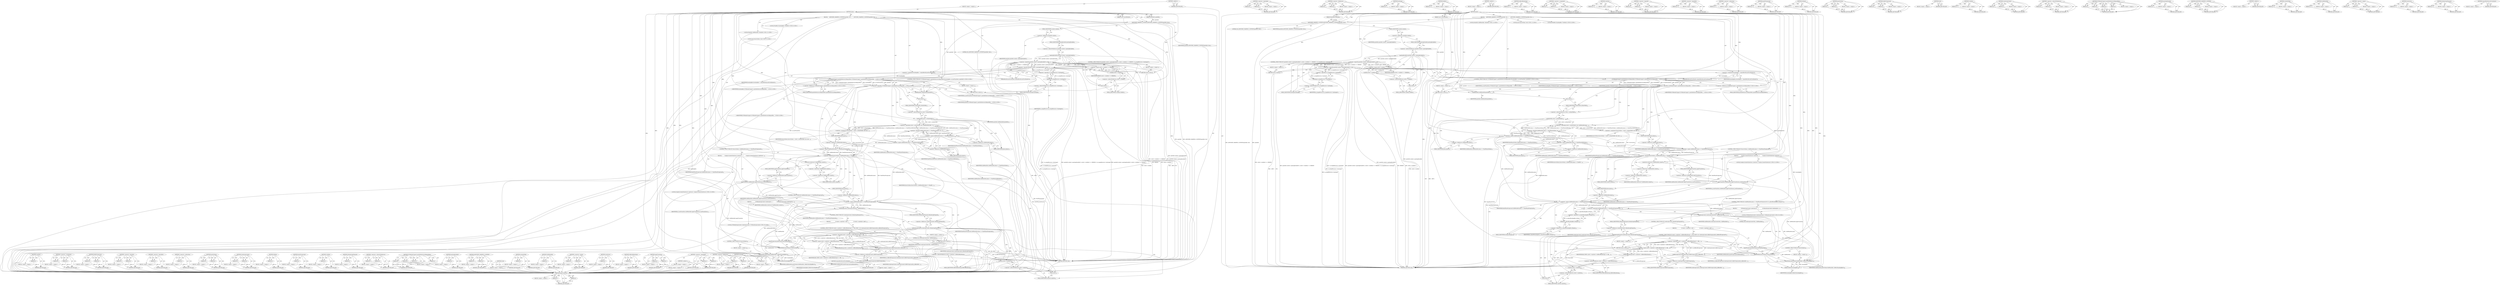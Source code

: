 digraph "repaintRectInLocalCoordinates" {
vulnerable_245 [label=<(METHOD,applyTransform)>];
vulnerable_246 [label=<(PARAM,p1)>];
vulnerable_247 [label=<(PARAM,p2)>];
vulnerable_248 [label=<(BLOCK,&lt;empty&gt;,&lt;empty&gt;)>];
vulnerable_249 [label=<(METHOD_RETURN,ANY)>];
vulnerable_228 [label=<(METHOD,&lt;operator&gt;.logicalAnd)>];
vulnerable_229 [label=<(PARAM,p1)>];
vulnerable_230 [label=<(PARAM,p2)>];
vulnerable_231 [label=<(BLOCK,&lt;empty&gt;,&lt;empty&gt;)>];
vulnerable_232 [label=<(METHOD_RETURN,ANY)>];
vulnerable_184 [label=<(METHOD,&lt;operator&gt;.fieldAccess)>];
vulnerable_185 [label=<(PARAM,p1)>];
vulnerable_186 [label=<(PARAM,p2)>];
vulnerable_187 [label=<(BLOCK,&lt;empty&gt;,&lt;empty&gt;)>];
vulnerable_188 [label=<(METHOD_RETURN,ANY)>];
vulnerable_205 [label=<(METHOD,hasImage)>];
vulnerable_206 [label=<(PARAM,p1)>];
vulnerable_207 [label=<(BLOCK,&lt;empty&gt;,&lt;empty&gt;)>];
vulnerable_208 [label=<(METHOD_RETURN,ANY)>];
vulnerable_6 [label=<(METHOD,&lt;global&gt;)<SUB>1</SUB>>];
vulnerable_7 [label=<(BLOCK,&lt;empty&gt;,&lt;empty&gt;)<SUB>1</SUB>>];
vulnerable_8 [label=<(METHOD,paint)<SUB>1</SUB>>];
vulnerable_9 [label=<(PARAM,PaintInfo&amp; paintInfo)<SUB>1</SUB>>];
vulnerable_10 [label=<(PARAM,const LayoutPoint&amp;)<SUB>1</SUB>>];
vulnerable_11 [label=<(BLOCK,{
    ANNOTATE_GRAPHICS_CONTEXT(paintInfo, this...,{
    ANNOTATE_GRAPHICS_CONTEXT(paintInfo, this...)<SUB>2</SUB>>];
vulnerable_12 [label=<(ANNOTATE_GRAPHICS_CONTEXT,ANNOTATE_GRAPHICS_CONTEXT(paintInfo, this))<SUB>3</SUB>>];
vulnerable_13 [label=<(IDENTIFIER,paintInfo,ANNOTATE_GRAPHICS_CONTEXT(paintInfo, this))<SUB>3</SUB>>];
vulnerable_14 [label=<(LITERAL,this,ANNOTATE_GRAPHICS_CONTEXT(paintInfo, this))<SUB>3</SUB>>];
vulnerable_15 [label=<(CONTROL_STRUCTURE,IF,if (paintInfo.context-&gt;paintingDisabled() || style()-&gt;visibility() == HIDDEN || !m_imageResource-&gt;hasImage()))<SUB>5</SUB>>];
vulnerable_16 [label=<(&lt;operator&gt;.logicalOr,paintInfo.context-&gt;paintingDisabled() || style(...)<SUB>5</SUB>>];
vulnerable_17 [label=<(&lt;operator&gt;.logicalOr,paintInfo.context-&gt;paintingDisabled() || style(...)<SUB>5</SUB>>];
vulnerable_18 [label=<(paintingDisabled,paintInfo.context-&gt;paintingDisabled())<SUB>5</SUB>>];
vulnerable_19 [label=<(&lt;operator&gt;.indirectFieldAccess,paintInfo.context-&gt;paintingDisabled)<SUB>5</SUB>>];
vulnerable_20 [label=<(&lt;operator&gt;.fieldAccess,paintInfo.context)<SUB>5</SUB>>];
vulnerable_21 [label=<(IDENTIFIER,paintInfo,paintInfo.context-&gt;paintingDisabled())<SUB>5</SUB>>];
vulnerable_22 [label=<(FIELD_IDENTIFIER,context,context)<SUB>5</SUB>>];
vulnerable_23 [label=<(FIELD_IDENTIFIER,paintingDisabled,paintingDisabled)<SUB>5</SUB>>];
vulnerable_24 [label=<(&lt;operator&gt;.equals,style()-&gt;visibility() == HIDDEN)<SUB>5</SUB>>];
vulnerable_25 [label=<(visibility,style()-&gt;visibility())<SUB>5</SUB>>];
vulnerable_26 [label=<(&lt;operator&gt;.indirectFieldAccess,style()-&gt;visibility)<SUB>5</SUB>>];
vulnerable_27 [label=<(style,style())<SUB>5</SUB>>];
vulnerable_28 [label=<(FIELD_IDENTIFIER,visibility,visibility)<SUB>5</SUB>>];
vulnerable_29 [label=<(IDENTIFIER,HIDDEN,style()-&gt;visibility() == HIDDEN)<SUB>5</SUB>>];
vulnerable_30 [label=<(&lt;operator&gt;.logicalNot,!m_imageResource-&gt;hasImage())<SUB>5</SUB>>];
vulnerable_31 [label=<(hasImage,m_imageResource-&gt;hasImage())<SUB>5</SUB>>];
vulnerable_32 [label=<(&lt;operator&gt;.indirectFieldAccess,m_imageResource-&gt;hasImage)<SUB>5</SUB>>];
vulnerable_33 [label=<(IDENTIFIER,m_imageResource,m_imageResource-&gt;hasImage())<SUB>5</SUB>>];
vulnerable_34 [label=<(FIELD_IDENTIFIER,hasImage,hasImage)<SUB>5</SUB>>];
vulnerable_35 [label=<(BLOCK,&lt;empty&gt;,&lt;empty&gt;)<SUB>6</SUB>>];
vulnerable_36 [label=<(RETURN,return;,return;)<SUB>6</SUB>>];
vulnerable_37 [label="<(LOCAL,FloatRect boundingBox: FloatRect)<SUB>8</SUB>>"];
vulnerable_38 [label=<(&lt;operator&gt;.assignment,boundingBox = repaintRectInLocalCoordinates())<SUB>8</SUB>>];
vulnerable_39 [label=<(IDENTIFIER,boundingBox,boundingBox = repaintRectInLocalCoordinates())<SUB>8</SUB>>];
vulnerable_40 [label=<(repaintRectInLocalCoordinates,repaintRectInLocalCoordinates())<SUB>8</SUB>>];
vulnerable_41 [label="<(CONTROL_STRUCTURE,IF,if (!SVGRenderSupport::paintInfoIntersectsRepaintRect(boundingBox, m_localTransform, paintInfo)))<SUB>9</SUB>>"];
vulnerable_42 [label="<(&lt;operator&gt;.logicalNot,!SVGRenderSupport::paintInfoIntersectsRepaintRe...)<SUB>9</SUB>>"];
vulnerable_43 [label="<(SVGRenderSupport.paintInfoIntersectsRepaintRect,SVGRenderSupport::paintInfoIntersectsRepaintRec...)<SUB>9</SUB>>"];
vulnerable_44 [label="<(&lt;operator&gt;.fieldAccess,SVGRenderSupport::paintInfoIntersectsRepaintRect)<SUB>9</SUB>>"];
vulnerable_45 [label="<(IDENTIFIER,SVGRenderSupport,SVGRenderSupport::paintInfoIntersectsRepaintRec...)<SUB>9</SUB>>"];
vulnerable_46 [label=<(FIELD_IDENTIFIER,paintInfoIntersectsRepaintRect,paintInfoIntersectsRepaintRect)<SUB>9</SUB>>];
vulnerable_47 [label="<(IDENTIFIER,boundingBox,SVGRenderSupport::paintInfoIntersectsRepaintRec...)<SUB>9</SUB>>"];
vulnerable_48 [label="<(IDENTIFIER,m_localTransform,SVGRenderSupport::paintInfoIntersectsRepaintRec...)<SUB>9</SUB>>"];
vulnerable_49 [label="<(IDENTIFIER,paintInfo,SVGRenderSupport::paintInfoIntersectsRepaintRec...)<SUB>9</SUB>>"];
vulnerable_50 [label=<(BLOCK,&lt;empty&gt;,&lt;empty&gt;)<SUB>10</SUB>>];
vulnerable_51 [label=<(RETURN,return;,return;)<SUB>10</SUB>>];
vulnerable_52 [label="<(LOCAL,PaintInfo childPaintInfo: PaintInfo)<SUB>12</SUB>>"];
vulnerable_53 [label=<(childPaintInfo,childPaintInfo(paintInfo))<SUB>12</SUB>>];
vulnerable_54 [label=<(IDENTIFIER,paintInfo,childPaintInfo(paintInfo))<SUB>12</SUB>>];
vulnerable_55 [label="<(LOCAL,bool drawsOutline: bool)<SUB>13</SUB>>"];
vulnerable_56 [label=<(&lt;operator&gt;.assignment,drawsOutline = style()-&gt;outlineWidth() &amp;&amp; (chil...)<SUB>13</SUB>>];
vulnerable_57 [label=<(IDENTIFIER,drawsOutline,drawsOutline = style()-&gt;outlineWidth() &amp;&amp; (chil...)<SUB>13</SUB>>];
vulnerable_58 [label=<(&lt;operator&gt;.logicalAnd,style()-&gt;outlineWidth() &amp;&amp; (childPaintInfo.phas...)<SUB>13</SUB>>];
vulnerable_59 [label=<(outlineWidth,style()-&gt;outlineWidth())<SUB>13</SUB>>];
vulnerable_60 [label=<(&lt;operator&gt;.indirectFieldAccess,style()-&gt;outlineWidth)<SUB>13</SUB>>];
vulnerable_61 [label=<(style,style())<SUB>13</SUB>>];
vulnerable_62 [label=<(FIELD_IDENTIFIER,outlineWidth,outlineWidth)<SUB>13</SUB>>];
vulnerable_63 [label=<(&lt;operator&gt;.logicalOr,childPaintInfo.phase == PaintPhaseOutline || ch...)<SUB>13</SUB>>];
vulnerable_64 [label=<(&lt;operator&gt;.equals,childPaintInfo.phase == PaintPhaseOutline)<SUB>13</SUB>>];
vulnerable_65 [label=<(&lt;operator&gt;.fieldAccess,childPaintInfo.phase)<SUB>13</SUB>>];
vulnerable_66 [label=<(IDENTIFIER,childPaintInfo,childPaintInfo.phase == PaintPhaseOutline)<SUB>13</SUB>>];
vulnerable_67 [label=<(FIELD_IDENTIFIER,phase,phase)<SUB>13</SUB>>];
vulnerable_68 [label=<(IDENTIFIER,PaintPhaseOutline,childPaintInfo.phase == PaintPhaseOutline)<SUB>13</SUB>>];
vulnerable_69 [label=<(&lt;operator&gt;.equals,childPaintInfo.phase == PaintPhaseSelfOutline)<SUB>13</SUB>>];
vulnerable_70 [label=<(&lt;operator&gt;.fieldAccess,childPaintInfo.phase)<SUB>13</SUB>>];
vulnerable_71 [label=<(IDENTIFIER,childPaintInfo,childPaintInfo.phase == PaintPhaseSelfOutline)<SUB>13</SUB>>];
vulnerable_72 [label=<(FIELD_IDENTIFIER,phase,phase)<SUB>13</SUB>>];
vulnerable_73 [label=<(IDENTIFIER,PaintPhaseSelfOutline,childPaintInfo.phase == PaintPhaseSelfOutline)<SUB>13</SUB>>];
vulnerable_74 [label=<(CONTROL_STRUCTURE,IF,if (drawsOutline || childPaintInfo.phase == PaintPhaseForeground))<SUB>14</SUB>>];
vulnerable_75 [label=<(&lt;operator&gt;.logicalOr,drawsOutline || childPaintInfo.phase == PaintPh...)<SUB>14</SUB>>];
vulnerable_76 [label=<(IDENTIFIER,drawsOutline,drawsOutline || childPaintInfo.phase == PaintPh...)<SUB>14</SUB>>];
vulnerable_77 [label=<(&lt;operator&gt;.equals,childPaintInfo.phase == PaintPhaseForeground)<SUB>14</SUB>>];
vulnerable_78 [label=<(&lt;operator&gt;.fieldAccess,childPaintInfo.phase)<SUB>14</SUB>>];
vulnerable_79 [label=<(IDENTIFIER,childPaintInfo,childPaintInfo.phase == PaintPhaseForeground)<SUB>14</SUB>>];
vulnerable_80 [label=<(FIELD_IDENTIFIER,phase,phase)<SUB>14</SUB>>];
vulnerable_81 [label=<(IDENTIFIER,PaintPhaseForeground,childPaintInfo.phase == PaintPhaseForeground)<SUB>14</SUB>>];
vulnerable_82 [label=<(BLOCK,{
         GraphicsContextStateSaver stateSaver...,{
         GraphicsContextStateSaver stateSaver...)<SUB>14</SUB>>];
vulnerable_83 [label="<(LOCAL,GraphicsContextStateSaver stateSaver: GraphicsContextStateSaver)<SUB>15</SUB>>"];
vulnerable_84 [label=<(stateSaver,stateSaver(*childPaintInfo.context))<SUB>15</SUB>>];
vulnerable_85 [label=<(&lt;operator&gt;.indirection,*childPaintInfo.context)<SUB>15</SUB>>];
vulnerable_86 [label=<(&lt;operator&gt;.fieldAccess,childPaintInfo.context)<SUB>15</SUB>>];
vulnerable_87 [label=<(IDENTIFIER,childPaintInfo,stateSaver(*childPaintInfo.context))<SUB>15</SUB>>];
vulnerable_88 [label=<(FIELD_IDENTIFIER,context,context)<SUB>15</SUB>>];
vulnerable_89 [label=<(applyTransform,childPaintInfo.applyTransform(m_localTransform))<SUB>16</SUB>>];
vulnerable_90 [label=<(&lt;operator&gt;.fieldAccess,childPaintInfo.applyTransform)<SUB>16</SUB>>];
vulnerable_91 [label=<(IDENTIFIER,childPaintInfo,childPaintInfo.applyTransform(m_localTransform))<SUB>16</SUB>>];
vulnerable_92 [label=<(FIELD_IDENTIFIER,applyTransform,applyTransform)<SUB>16</SUB>>];
vulnerable_93 [label=<(IDENTIFIER,m_localTransform,childPaintInfo.applyTransform(m_localTransform))<SUB>16</SUB>>];
vulnerable_94 [label=<(CONTROL_STRUCTURE,IF,if (childPaintInfo.phase == PaintPhaseForeground))<SUB>18</SUB>>];
vulnerable_95 [label=<(&lt;operator&gt;.equals,childPaintInfo.phase == PaintPhaseForeground)<SUB>18</SUB>>];
vulnerable_96 [label=<(&lt;operator&gt;.fieldAccess,childPaintInfo.phase)<SUB>18</SUB>>];
vulnerable_97 [label=<(IDENTIFIER,childPaintInfo,childPaintInfo.phase == PaintPhaseForeground)<SUB>18</SUB>>];
vulnerable_98 [label=<(FIELD_IDENTIFIER,phase,phase)<SUB>18</SUB>>];
vulnerable_99 [label=<(IDENTIFIER,PaintPhaseForeground,childPaintInfo.phase == PaintPhaseForeground)<SUB>18</SUB>>];
vulnerable_100 [label=<(BLOCK,{
             SVGRenderingContext renderingCon...,{
             SVGRenderingContext renderingCon...)<SUB>18</SUB>>];
vulnerable_101 [label="<(LOCAL,SVGRenderingContext renderingContext: SVGRenderingContext)<SUB>19</SUB>>"];
vulnerable_102 [label=<(renderingContext,renderingContext(this, childPaintInfo))<SUB>19</SUB>>];
vulnerable_103 [label=<(LITERAL,this,renderingContext(this, childPaintInfo))<SUB>19</SUB>>];
vulnerable_104 [label=<(IDENTIFIER,childPaintInfo,renderingContext(this, childPaintInfo))<SUB>19</SUB>>];
vulnerable_105 [label=<(CONTROL_STRUCTURE,IF,if (renderingContext.isRenderingPrepared()))<SUB>21</SUB>>];
vulnerable_106 [label=<(isRenderingPrepared,renderingContext.isRenderingPrepared())<SUB>21</SUB>>];
vulnerable_107 [label=<(&lt;operator&gt;.fieldAccess,renderingContext.isRenderingPrepared)<SUB>21</SUB>>];
vulnerable_108 [label=<(IDENTIFIER,renderingContext,renderingContext.isRenderingPrepared())<SUB>21</SUB>>];
vulnerable_109 [label=<(FIELD_IDENTIFIER,isRenderingPrepared,isRenderingPrepared)<SUB>21</SUB>>];
vulnerable_110 [label=<(BLOCK,{
                if (style()-&gt;svgStyle()-&gt;buff...,{
                if (style()-&gt;svgStyle()-&gt;buff...)<SUB>21</SUB>>];
vulnerable_111 [label=<(CONTROL_STRUCTURE,IF,if (style()-&gt;svgStyle()-&gt;bufferedRendering() == BR_STATIC  &amp;&amp; renderingContext.bufferForeground(m_bufferedForeground)))<SUB>22</SUB>>];
vulnerable_112 [label=<(&lt;operator&gt;.logicalAnd,style()-&gt;svgStyle()-&gt;bufferedRendering() == BR_...)<SUB>22</SUB>>];
vulnerable_113 [label=<(&lt;operator&gt;.equals,style()-&gt;svgStyle()-&gt;bufferedRendering() == BR_...)<SUB>22</SUB>>];
vulnerable_114 [label=<(bufferedRendering,style()-&gt;svgStyle()-&gt;bufferedRendering())<SUB>22</SUB>>];
vulnerable_115 [label=<(&lt;operator&gt;.indirectFieldAccess,style()-&gt;svgStyle()-&gt;bufferedRendering)<SUB>22</SUB>>];
vulnerable_116 [label=<(svgStyle,style()-&gt;svgStyle())<SUB>22</SUB>>];
vulnerable_117 [label=<(&lt;operator&gt;.indirectFieldAccess,style()-&gt;svgStyle)<SUB>22</SUB>>];
vulnerable_118 [label=<(style,style())<SUB>22</SUB>>];
vulnerable_119 [label=<(FIELD_IDENTIFIER,svgStyle,svgStyle)<SUB>22</SUB>>];
vulnerable_120 [label=<(FIELD_IDENTIFIER,bufferedRendering,bufferedRendering)<SUB>22</SUB>>];
vulnerable_121 [label=<(IDENTIFIER,BR_STATIC,style()-&gt;svgStyle()-&gt;bufferedRendering() == BR_...)<SUB>22</SUB>>];
vulnerable_122 [label=<(bufferForeground,renderingContext.bufferForeground(m_bufferedFor...)<SUB>22</SUB>>];
vulnerable_123 [label=<(&lt;operator&gt;.fieldAccess,renderingContext.bufferForeground)<SUB>22</SUB>>];
vulnerable_124 [label=<(IDENTIFIER,renderingContext,renderingContext.bufferForeground(m_bufferedFor...)<SUB>22</SUB>>];
vulnerable_125 [label=<(FIELD_IDENTIFIER,bufferForeground,bufferForeground)<SUB>22</SUB>>];
vulnerable_126 [label=<(IDENTIFIER,m_bufferedForeground,renderingContext.bufferForeground(m_bufferedFor...)<SUB>22</SUB>>];
vulnerable_127 [label=<(BLOCK,&lt;empty&gt;,&lt;empty&gt;)<SUB>23</SUB>>];
vulnerable_128 [label=<(RETURN,return;,return;)<SUB>23</SUB>>];
vulnerable_129 [label=<(paintForeground,paintForeground(childPaintInfo))<SUB>25</SUB>>];
vulnerable_130 [label=<(IDENTIFIER,childPaintInfo,paintForeground(childPaintInfo))<SUB>25</SUB>>];
vulnerable_131 [label=<(CONTROL_STRUCTURE,IF,if (drawsOutline))<SUB>29</SUB>>];
vulnerable_132 [label=<(IDENTIFIER,drawsOutline,if (drawsOutline))<SUB>29</SUB>>];
vulnerable_133 [label=<(BLOCK,&lt;empty&gt;,&lt;empty&gt;)<SUB>30</SUB>>];
vulnerable_134 [label=<(paintOutline,paintOutline(childPaintInfo, IntRect(boundingBox)))<SUB>30</SUB>>];
vulnerable_135 [label=<(IDENTIFIER,childPaintInfo,paintOutline(childPaintInfo, IntRect(boundingBox)))<SUB>30</SUB>>];
vulnerable_136 [label=<(IntRect,IntRect(boundingBox))<SUB>30</SUB>>];
vulnerable_137 [label=<(IDENTIFIER,boundingBox,IntRect(boundingBox))<SUB>30</SUB>>];
vulnerable_138 [label=<(METHOD_RETURN,void)<SUB>1</SUB>>];
vulnerable_140 [label=<(METHOD_RETURN,ANY)<SUB>1</SUB>>];
vulnerable_263 [label=<(METHOD,svgStyle)>];
vulnerable_264 [label=<(PARAM,p1)>];
vulnerable_265 [label=<(BLOCK,&lt;empty&gt;,&lt;empty&gt;)>];
vulnerable_266 [label=<(METHOD_RETURN,ANY)>];
vulnerable_209 [label=<(METHOD,&lt;operator&gt;.assignment)>];
vulnerable_210 [label=<(PARAM,p1)>];
vulnerable_211 [label=<(PARAM,p2)>];
vulnerable_212 [label=<(BLOCK,&lt;empty&gt;,&lt;empty&gt;)>];
vulnerable_213 [label=<(METHOD_RETURN,ANY)>];
vulnerable_267 [label=<(METHOD,bufferForeground)>];
vulnerable_268 [label=<(PARAM,p1)>];
vulnerable_269 [label=<(PARAM,p2)>];
vulnerable_270 [label=<(BLOCK,&lt;empty&gt;,&lt;empty&gt;)>];
vulnerable_271 [label=<(METHOD_RETURN,ANY)>];
vulnerable_170 [label=<(METHOD,&lt;operator&gt;.logicalOr)>];
vulnerable_171 [label=<(PARAM,p1)>];
vulnerable_172 [label=<(PARAM,p2)>];
vulnerable_173 [label=<(BLOCK,&lt;empty&gt;,&lt;empty&gt;)>];
vulnerable_174 [label=<(METHOD_RETURN,ANY)>];
vulnerable_201 [label=<(METHOD,&lt;operator&gt;.logicalNot)>];
vulnerable_202 [label=<(PARAM,p1)>];
vulnerable_203 [label=<(BLOCK,&lt;empty&gt;,&lt;empty&gt;)>];
vulnerable_204 [label=<(METHOD_RETURN,ANY)>];
vulnerable_241 [label=<(METHOD,&lt;operator&gt;.indirection)>];
vulnerable_242 [label=<(PARAM,p1)>];
vulnerable_243 [label=<(BLOCK,&lt;empty&gt;,&lt;empty&gt;)>];
vulnerable_244 [label=<(METHOD_RETURN,ANY)>];
vulnerable_276 [label=<(METHOD,paintOutline)>];
vulnerable_277 [label=<(PARAM,p1)>];
vulnerable_278 [label=<(PARAM,p2)>];
vulnerable_279 [label=<(BLOCK,&lt;empty&gt;,&lt;empty&gt;)>];
vulnerable_280 [label=<(METHOD_RETURN,ANY)>];
vulnerable_250 [label=<(METHOD,renderingContext)>];
vulnerable_251 [label=<(PARAM,p1)>];
vulnerable_252 [label=<(PARAM,p2)>];
vulnerable_253 [label=<(BLOCK,&lt;empty&gt;,&lt;empty&gt;)>];
vulnerable_254 [label=<(METHOD_RETURN,ANY)>];
vulnerable_281 [label=<(METHOD,IntRect)>];
vulnerable_282 [label=<(PARAM,p1)>];
vulnerable_283 [label=<(BLOCK,&lt;empty&gt;,&lt;empty&gt;)>];
vulnerable_284 [label=<(METHOD_RETURN,ANY)>];
vulnerable_272 [label=<(METHOD,paintForeground)>];
vulnerable_273 [label=<(PARAM,p1)>];
vulnerable_274 [label=<(BLOCK,&lt;empty&gt;,&lt;empty&gt;)>];
vulnerable_275 [label=<(METHOD_RETURN,ANY)>];
vulnerable_198 [label=<(METHOD,style)>];
vulnerable_199 [label=<(BLOCK,&lt;empty&gt;,&lt;empty&gt;)>];
vulnerable_200 [label=<(METHOD_RETURN,ANY)>];
vulnerable_194 [label=<(METHOD,visibility)>];
vulnerable_195 [label=<(PARAM,p1)>];
vulnerable_196 [label=<(BLOCK,&lt;empty&gt;,&lt;empty&gt;)>];
vulnerable_197 [label=<(METHOD_RETURN,ANY)>];
vulnerable_255 [label=<(METHOD,isRenderingPrepared)>];
vulnerable_256 [label=<(PARAM,p1)>];
vulnerable_257 [label=<(BLOCK,&lt;empty&gt;,&lt;empty&gt;)>];
vulnerable_258 [label=<(METHOD_RETURN,ANY)>];
vulnerable_179 [label=<(METHOD,&lt;operator&gt;.indirectFieldAccess)>];
vulnerable_180 [label=<(PARAM,p1)>];
vulnerable_181 [label=<(PARAM,p2)>];
vulnerable_182 [label=<(BLOCK,&lt;empty&gt;,&lt;empty&gt;)>];
vulnerable_183 [label=<(METHOD_RETURN,ANY)>];
vulnerable_217 [label=<(METHOD,SVGRenderSupport.paintInfoIntersectsRepaintRect)>];
vulnerable_218 [label=<(PARAM,p1)>];
vulnerable_219 [label=<(PARAM,p2)>];
vulnerable_220 [label=<(PARAM,p3)>];
vulnerable_221 [label=<(PARAM,p4)>];
vulnerable_222 [label=<(BLOCK,&lt;empty&gt;,&lt;empty&gt;)>];
vulnerable_223 [label=<(METHOD_RETURN,ANY)>];
vulnerable_175 [label=<(METHOD,paintingDisabled)>];
vulnerable_176 [label=<(PARAM,p1)>];
vulnerable_177 [label=<(BLOCK,&lt;empty&gt;,&lt;empty&gt;)>];
vulnerable_178 [label=<(METHOD_RETURN,ANY)>];
vulnerable_165 [label=<(METHOD,ANNOTATE_GRAPHICS_CONTEXT)>];
vulnerable_166 [label=<(PARAM,p1)>];
vulnerable_167 [label=<(PARAM,p2)>];
vulnerable_168 [label=<(BLOCK,&lt;empty&gt;,&lt;empty&gt;)>];
vulnerable_169 [label=<(METHOD_RETURN,ANY)>];
vulnerable_159 [label=<(METHOD,&lt;global&gt;)<SUB>1</SUB>>];
vulnerable_160 [label=<(BLOCK,&lt;empty&gt;,&lt;empty&gt;)>];
vulnerable_161 [label=<(METHOD_RETURN,ANY)>];
vulnerable_233 [label=<(METHOD,outlineWidth)>];
vulnerable_234 [label=<(PARAM,p1)>];
vulnerable_235 [label=<(BLOCK,&lt;empty&gt;,&lt;empty&gt;)>];
vulnerable_236 [label=<(METHOD_RETURN,ANY)>];
vulnerable_224 [label=<(METHOD,childPaintInfo)>];
vulnerable_225 [label=<(PARAM,p1)>];
vulnerable_226 [label=<(BLOCK,&lt;empty&gt;,&lt;empty&gt;)>];
vulnerable_227 [label=<(METHOD_RETURN,ANY)>];
vulnerable_189 [label=<(METHOD,&lt;operator&gt;.equals)>];
vulnerable_190 [label=<(PARAM,p1)>];
vulnerable_191 [label=<(PARAM,p2)>];
vulnerable_192 [label=<(BLOCK,&lt;empty&gt;,&lt;empty&gt;)>];
vulnerable_193 [label=<(METHOD_RETURN,ANY)>];
vulnerable_237 [label=<(METHOD,stateSaver)>];
vulnerable_238 [label=<(PARAM,p1)>];
vulnerable_239 [label=<(BLOCK,&lt;empty&gt;,&lt;empty&gt;)>];
vulnerable_240 [label=<(METHOD_RETURN,ANY)>];
vulnerable_259 [label=<(METHOD,bufferedRendering)>];
vulnerable_260 [label=<(PARAM,p1)>];
vulnerable_261 [label=<(BLOCK,&lt;empty&gt;,&lt;empty&gt;)>];
vulnerable_262 [label=<(METHOD_RETURN,ANY)>];
vulnerable_214 [label=<(METHOD,repaintRectInLocalCoordinates)>];
vulnerable_215 [label=<(BLOCK,&lt;empty&gt;,&lt;empty&gt;)>];
vulnerable_216 [label=<(METHOD_RETURN,ANY)>];
fixed_251 [label=<(METHOD,applyTransform)>];
fixed_252 [label=<(PARAM,p1)>];
fixed_253 [label=<(PARAM,p2)>];
fixed_254 [label=<(BLOCK,&lt;empty&gt;,&lt;empty&gt;)>];
fixed_255 [label=<(METHOD_RETURN,ANY)>];
fixed_234 [label=<(METHOD,&lt;operator&gt;.logicalAnd)>];
fixed_235 [label=<(PARAM,p1)>];
fixed_236 [label=<(PARAM,p2)>];
fixed_237 [label=<(BLOCK,&lt;empty&gt;,&lt;empty&gt;)>];
fixed_238 [label=<(METHOD_RETURN,ANY)>];
fixed_190 [label=<(METHOD,&lt;operator&gt;.fieldAccess)>];
fixed_191 [label=<(PARAM,p1)>];
fixed_192 [label=<(PARAM,p2)>];
fixed_193 [label=<(BLOCK,&lt;empty&gt;,&lt;empty&gt;)>];
fixed_194 [label=<(METHOD_RETURN,ANY)>];
fixed_211 [label=<(METHOD,hasImage)>];
fixed_212 [label=<(PARAM,p1)>];
fixed_213 [label=<(BLOCK,&lt;empty&gt;,&lt;empty&gt;)>];
fixed_214 [label=<(METHOD_RETURN,ANY)>];
fixed_291 [label=<(METHOD,IntRect)>];
fixed_292 [label=<(PARAM,p1)>];
fixed_293 [label=<(BLOCK,&lt;empty&gt;,&lt;empty&gt;)>];
fixed_294 [label=<(METHOD_RETURN,ANY)>];
fixed_6 [label=<(METHOD,&lt;global&gt;)<SUB>1</SUB>>];
fixed_7 [label=<(BLOCK,&lt;empty&gt;,&lt;empty&gt;)<SUB>1</SUB>>];
fixed_8 [label=<(METHOD,paint)<SUB>1</SUB>>];
fixed_9 [label=<(PARAM,PaintInfo&amp; paintInfo)<SUB>1</SUB>>];
fixed_10 [label=<(PARAM,const LayoutPoint&amp;)<SUB>1</SUB>>];
fixed_11 [label=<(BLOCK,{
    ANNOTATE_GRAPHICS_CONTEXT(paintInfo, this...,{
    ANNOTATE_GRAPHICS_CONTEXT(paintInfo, this...)<SUB>2</SUB>>];
fixed_12 [label=<(ANNOTATE_GRAPHICS_CONTEXT,ANNOTATE_GRAPHICS_CONTEXT(paintInfo, this))<SUB>3</SUB>>];
fixed_13 [label=<(IDENTIFIER,paintInfo,ANNOTATE_GRAPHICS_CONTEXT(paintInfo, this))<SUB>3</SUB>>];
fixed_14 [label=<(LITERAL,this,ANNOTATE_GRAPHICS_CONTEXT(paintInfo, this))<SUB>3</SUB>>];
fixed_15 [label=<(CONTROL_STRUCTURE,IF,if (paintInfo.context-&gt;paintingDisabled() || style()-&gt;visibility() == HIDDEN || !m_imageResource-&gt;hasImage()))<SUB>5</SUB>>];
fixed_16 [label=<(&lt;operator&gt;.logicalOr,paintInfo.context-&gt;paintingDisabled() || style(...)<SUB>5</SUB>>];
fixed_17 [label=<(&lt;operator&gt;.logicalOr,paintInfo.context-&gt;paintingDisabled() || style(...)<SUB>5</SUB>>];
fixed_18 [label=<(paintingDisabled,paintInfo.context-&gt;paintingDisabled())<SUB>5</SUB>>];
fixed_19 [label=<(&lt;operator&gt;.indirectFieldAccess,paintInfo.context-&gt;paintingDisabled)<SUB>5</SUB>>];
fixed_20 [label=<(&lt;operator&gt;.fieldAccess,paintInfo.context)<SUB>5</SUB>>];
fixed_21 [label=<(IDENTIFIER,paintInfo,paintInfo.context-&gt;paintingDisabled())<SUB>5</SUB>>];
fixed_22 [label=<(FIELD_IDENTIFIER,context,context)<SUB>5</SUB>>];
fixed_23 [label=<(FIELD_IDENTIFIER,paintingDisabled,paintingDisabled)<SUB>5</SUB>>];
fixed_24 [label=<(&lt;operator&gt;.equals,style()-&gt;visibility() == HIDDEN)<SUB>5</SUB>>];
fixed_25 [label=<(visibility,style()-&gt;visibility())<SUB>5</SUB>>];
fixed_26 [label=<(&lt;operator&gt;.indirectFieldAccess,style()-&gt;visibility)<SUB>5</SUB>>];
fixed_27 [label=<(style,style())<SUB>5</SUB>>];
fixed_28 [label=<(FIELD_IDENTIFIER,visibility,visibility)<SUB>5</SUB>>];
fixed_29 [label=<(IDENTIFIER,HIDDEN,style()-&gt;visibility() == HIDDEN)<SUB>5</SUB>>];
fixed_30 [label=<(&lt;operator&gt;.logicalNot,!m_imageResource-&gt;hasImage())<SUB>5</SUB>>];
fixed_31 [label=<(hasImage,m_imageResource-&gt;hasImage())<SUB>5</SUB>>];
fixed_32 [label=<(&lt;operator&gt;.indirectFieldAccess,m_imageResource-&gt;hasImage)<SUB>5</SUB>>];
fixed_33 [label=<(IDENTIFIER,m_imageResource,m_imageResource-&gt;hasImage())<SUB>5</SUB>>];
fixed_34 [label=<(FIELD_IDENTIFIER,hasImage,hasImage)<SUB>5</SUB>>];
fixed_35 [label=<(BLOCK,&lt;empty&gt;,&lt;empty&gt;)<SUB>6</SUB>>];
fixed_36 [label=<(RETURN,return;,return;)<SUB>6</SUB>>];
fixed_37 [label="<(LOCAL,FloatRect boundingBox: FloatRect)<SUB>8</SUB>>"];
fixed_38 [label=<(&lt;operator&gt;.assignment,boundingBox = repaintRectInLocalCoordinates())<SUB>8</SUB>>];
fixed_39 [label=<(IDENTIFIER,boundingBox,boundingBox = repaintRectInLocalCoordinates())<SUB>8</SUB>>];
fixed_40 [label=<(repaintRectInLocalCoordinates,repaintRectInLocalCoordinates())<SUB>8</SUB>>];
fixed_41 [label="<(CONTROL_STRUCTURE,IF,if (!SVGRenderSupport::paintInfoIntersectsRepaintRect(boundingBox, m_localTransform, paintInfo)))<SUB>9</SUB>>"];
fixed_42 [label="<(&lt;operator&gt;.logicalNot,!SVGRenderSupport::paintInfoIntersectsRepaintRe...)<SUB>9</SUB>>"];
fixed_43 [label="<(SVGRenderSupport.paintInfoIntersectsRepaintRect,SVGRenderSupport::paintInfoIntersectsRepaintRec...)<SUB>9</SUB>>"];
fixed_44 [label="<(&lt;operator&gt;.fieldAccess,SVGRenderSupport::paintInfoIntersectsRepaintRect)<SUB>9</SUB>>"];
fixed_45 [label="<(IDENTIFIER,SVGRenderSupport,SVGRenderSupport::paintInfoIntersectsRepaintRec...)<SUB>9</SUB>>"];
fixed_46 [label=<(FIELD_IDENTIFIER,paintInfoIntersectsRepaintRect,paintInfoIntersectsRepaintRect)<SUB>9</SUB>>];
fixed_47 [label="<(IDENTIFIER,boundingBox,SVGRenderSupport::paintInfoIntersectsRepaintRec...)<SUB>9</SUB>>"];
fixed_48 [label="<(IDENTIFIER,m_localTransform,SVGRenderSupport::paintInfoIntersectsRepaintRec...)<SUB>9</SUB>>"];
fixed_49 [label="<(IDENTIFIER,paintInfo,SVGRenderSupport::paintInfoIntersectsRepaintRec...)<SUB>9</SUB>>"];
fixed_50 [label=<(BLOCK,&lt;empty&gt;,&lt;empty&gt;)<SUB>10</SUB>>];
fixed_51 [label=<(RETURN,return;,return;)<SUB>10</SUB>>];
fixed_52 [label="<(LOCAL,PaintInfo childPaintInfo: PaintInfo)<SUB>12</SUB>>"];
fixed_53 [label=<(childPaintInfo,childPaintInfo(paintInfo))<SUB>12</SUB>>];
fixed_54 [label=<(IDENTIFIER,paintInfo,childPaintInfo(paintInfo))<SUB>12</SUB>>];
fixed_55 [label="<(LOCAL,bool drawsOutline: bool)<SUB>13</SUB>>"];
fixed_56 [label=<(&lt;operator&gt;.assignment,drawsOutline = style()-&gt;outlineWidth() &amp;&amp; (chil...)<SUB>13</SUB>>];
fixed_57 [label=<(IDENTIFIER,drawsOutline,drawsOutline = style()-&gt;outlineWidth() &amp;&amp; (chil...)<SUB>13</SUB>>];
fixed_58 [label=<(&lt;operator&gt;.logicalAnd,style()-&gt;outlineWidth() &amp;&amp; (childPaintInfo.phas...)<SUB>13</SUB>>];
fixed_59 [label=<(outlineWidth,style()-&gt;outlineWidth())<SUB>13</SUB>>];
fixed_60 [label=<(&lt;operator&gt;.indirectFieldAccess,style()-&gt;outlineWidth)<SUB>13</SUB>>];
fixed_61 [label=<(style,style())<SUB>13</SUB>>];
fixed_62 [label=<(FIELD_IDENTIFIER,outlineWidth,outlineWidth)<SUB>13</SUB>>];
fixed_63 [label=<(&lt;operator&gt;.logicalOr,childPaintInfo.phase == PaintPhaseOutline || ch...)<SUB>13</SUB>>];
fixed_64 [label=<(&lt;operator&gt;.equals,childPaintInfo.phase == PaintPhaseOutline)<SUB>13</SUB>>];
fixed_65 [label=<(&lt;operator&gt;.fieldAccess,childPaintInfo.phase)<SUB>13</SUB>>];
fixed_66 [label=<(IDENTIFIER,childPaintInfo,childPaintInfo.phase == PaintPhaseOutline)<SUB>13</SUB>>];
fixed_67 [label=<(FIELD_IDENTIFIER,phase,phase)<SUB>13</SUB>>];
fixed_68 [label=<(IDENTIFIER,PaintPhaseOutline,childPaintInfo.phase == PaintPhaseOutline)<SUB>13</SUB>>];
fixed_69 [label=<(&lt;operator&gt;.equals,childPaintInfo.phase == PaintPhaseSelfOutline)<SUB>13</SUB>>];
fixed_70 [label=<(&lt;operator&gt;.fieldAccess,childPaintInfo.phase)<SUB>13</SUB>>];
fixed_71 [label=<(IDENTIFIER,childPaintInfo,childPaintInfo.phase == PaintPhaseSelfOutline)<SUB>13</SUB>>];
fixed_72 [label=<(FIELD_IDENTIFIER,phase,phase)<SUB>13</SUB>>];
fixed_73 [label=<(IDENTIFIER,PaintPhaseSelfOutline,childPaintInfo.phase == PaintPhaseSelfOutline)<SUB>13</SUB>>];
fixed_74 [label=<(CONTROL_STRUCTURE,IF,if (drawsOutline || childPaintInfo.phase == PaintPhaseForeground))<SUB>14</SUB>>];
fixed_75 [label=<(&lt;operator&gt;.logicalOr,drawsOutline || childPaintInfo.phase == PaintPh...)<SUB>14</SUB>>];
fixed_76 [label=<(IDENTIFIER,drawsOutline,drawsOutline || childPaintInfo.phase == PaintPh...)<SUB>14</SUB>>];
fixed_77 [label=<(&lt;operator&gt;.equals,childPaintInfo.phase == PaintPhaseForeground)<SUB>14</SUB>>];
fixed_78 [label=<(&lt;operator&gt;.fieldAccess,childPaintInfo.phase)<SUB>14</SUB>>];
fixed_79 [label=<(IDENTIFIER,childPaintInfo,childPaintInfo.phase == PaintPhaseForeground)<SUB>14</SUB>>];
fixed_80 [label=<(FIELD_IDENTIFIER,phase,phase)<SUB>14</SUB>>];
fixed_81 [label=<(IDENTIFIER,PaintPhaseForeground,childPaintInfo.phase == PaintPhaseForeground)<SUB>14</SUB>>];
fixed_82 [label=<(BLOCK,{
         GraphicsContextStateSaver stateSaver...,{
         GraphicsContextStateSaver stateSaver...)<SUB>14</SUB>>];
fixed_83 [label="<(LOCAL,GraphicsContextStateSaver stateSaver: GraphicsContextStateSaver)<SUB>15</SUB>>"];
fixed_84 [label=<(stateSaver,stateSaver(*childPaintInfo.context))<SUB>15</SUB>>];
fixed_85 [label=<(&lt;operator&gt;.indirection,*childPaintInfo.context)<SUB>15</SUB>>];
fixed_86 [label=<(&lt;operator&gt;.fieldAccess,childPaintInfo.context)<SUB>15</SUB>>];
fixed_87 [label=<(IDENTIFIER,childPaintInfo,stateSaver(*childPaintInfo.context))<SUB>15</SUB>>];
fixed_88 [label=<(FIELD_IDENTIFIER,context,context)<SUB>15</SUB>>];
fixed_89 [label=<(applyTransform,childPaintInfo.applyTransform(m_localTransform))<SUB>16</SUB>>];
fixed_90 [label=<(&lt;operator&gt;.fieldAccess,childPaintInfo.applyTransform)<SUB>16</SUB>>];
fixed_91 [label=<(IDENTIFIER,childPaintInfo,childPaintInfo.applyTransform(m_localTransform))<SUB>16</SUB>>];
fixed_92 [label=<(FIELD_IDENTIFIER,applyTransform,applyTransform)<SUB>16</SUB>>];
fixed_93 [label=<(IDENTIFIER,m_localTransform,childPaintInfo.applyTransform(m_localTransform))<SUB>16</SUB>>];
fixed_94 [label=<(CONTROL_STRUCTURE,IF,if (childPaintInfo.phase == PaintPhaseForeground &amp;&amp; !m_objectBoundingBox.isEmpty()))<SUB>18</SUB>>];
fixed_95 [label=<(&lt;operator&gt;.logicalAnd,childPaintInfo.phase == PaintPhaseForeground &amp;&amp;...)<SUB>18</SUB>>];
fixed_96 [label=<(&lt;operator&gt;.equals,childPaintInfo.phase == PaintPhaseForeground)<SUB>18</SUB>>];
fixed_97 [label=<(&lt;operator&gt;.fieldAccess,childPaintInfo.phase)<SUB>18</SUB>>];
fixed_98 [label=<(IDENTIFIER,childPaintInfo,childPaintInfo.phase == PaintPhaseForeground)<SUB>18</SUB>>];
fixed_99 [label=<(FIELD_IDENTIFIER,phase,phase)<SUB>18</SUB>>];
fixed_100 [label=<(IDENTIFIER,PaintPhaseForeground,childPaintInfo.phase == PaintPhaseForeground)<SUB>18</SUB>>];
fixed_101 [label=<(&lt;operator&gt;.logicalNot,!m_objectBoundingBox.isEmpty())<SUB>18</SUB>>];
fixed_102 [label=<(isEmpty,m_objectBoundingBox.isEmpty())<SUB>18</SUB>>];
fixed_103 [label=<(&lt;operator&gt;.fieldAccess,m_objectBoundingBox.isEmpty)<SUB>18</SUB>>];
fixed_104 [label=<(IDENTIFIER,m_objectBoundingBox,m_objectBoundingBox.isEmpty())<SUB>18</SUB>>];
fixed_105 [label=<(FIELD_IDENTIFIER,isEmpty,isEmpty)<SUB>18</SUB>>];
fixed_106 [label=<(BLOCK,{
             SVGRenderingContext renderingCon...,{
             SVGRenderingContext renderingCon...)<SUB>18</SUB>>];
fixed_107 [label="<(LOCAL,SVGRenderingContext renderingContext: SVGRenderingContext)<SUB>19</SUB>>"];
fixed_108 [label=<(renderingContext,renderingContext(this, childPaintInfo))<SUB>19</SUB>>];
fixed_109 [label=<(LITERAL,this,renderingContext(this, childPaintInfo))<SUB>19</SUB>>];
fixed_110 [label=<(IDENTIFIER,childPaintInfo,renderingContext(this, childPaintInfo))<SUB>19</SUB>>];
fixed_111 [label=<(CONTROL_STRUCTURE,IF,if (renderingContext.isRenderingPrepared()))<SUB>21</SUB>>];
fixed_112 [label=<(isRenderingPrepared,renderingContext.isRenderingPrepared())<SUB>21</SUB>>];
fixed_113 [label=<(&lt;operator&gt;.fieldAccess,renderingContext.isRenderingPrepared)<SUB>21</SUB>>];
fixed_114 [label=<(IDENTIFIER,renderingContext,renderingContext.isRenderingPrepared())<SUB>21</SUB>>];
fixed_115 [label=<(FIELD_IDENTIFIER,isRenderingPrepared,isRenderingPrepared)<SUB>21</SUB>>];
fixed_116 [label=<(BLOCK,{
                if (style()-&gt;svgStyle()-&gt;buff...,{
                if (style()-&gt;svgStyle()-&gt;buff...)<SUB>21</SUB>>];
fixed_117 [label=<(CONTROL_STRUCTURE,IF,if (style()-&gt;svgStyle()-&gt;bufferedRendering() == BR_STATIC &amp;&amp; renderingContext.bufferForeground(m_bufferedForeground)))<SUB>22</SUB>>];
fixed_118 [label=<(&lt;operator&gt;.logicalAnd,style()-&gt;svgStyle()-&gt;bufferedRendering() == BR_...)<SUB>22</SUB>>];
fixed_119 [label=<(&lt;operator&gt;.equals,style()-&gt;svgStyle()-&gt;bufferedRendering() == BR_...)<SUB>22</SUB>>];
fixed_120 [label=<(bufferedRendering,style()-&gt;svgStyle()-&gt;bufferedRendering())<SUB>22</SUB>>];
fixed_121 [label=<(&lt;operator&gt;.indirectFieldAccess,style()-&gt;svgStyle()-&gt;bufferedRendering)<SUB>22</SUB>>];
fixed_122 [label=<(svgStyle,style()-&gt;svgStyle())<SUB>22</SUB>>];
fixed_123 [label=<(&lt;operator&gt;.indirectFieldAccess,style()-&gt;svgStyle)<SUB>22</SUB>>];
fixed_124 [label=<(style,style())<SUB>22</SUB>>];
fixed_125 [label=<(FIELD_IDENTIFIER,svgStyle,svgStyle)<SUB>22</SUB>>];
fixed_126 [label=<(FIELD_IDENTIFIER,bufferedRendering,bufferedRendering)<SUB>22</SUB>>];
fixed_127 [label=<(IDENTIFIER,BR_STATIC,style()-&gt;svgStyle()-&gt;bufferedRendering() == BR_...)<SUB>22</SUB>>];
fixed_128 [label=<(bufferForeground,renderingContext.bufferForeground(m_bufferedFor...)<SUB>22</SUB>>];
fixed_129 [label=<(&lt;operator&gt;.fieldAccess,renderingContext.bufferForeground)<SUB>22</SUB>>];
fixed_130 [label=<(IDENTIFIER,renderingContext,renderingContext.bufferForeground(m_bufferedFor...)<SUB>22</SUB>>];
fixed_131 [label=<(FIELD_IDENTIFIER,bufferForeground,bufferForeground)<SUB>22</SUB>>];
fixed_132 [label=<(IDENTIFIER,m_bufferedForeground,renderingContext.bufferForeground(m_bufferedFor...)<SUB>22</SUB>>];
fixed_133 [label=<(BLOCK,&lt;empty&gt;,&lt;empty&gt;)<SUB>23</SUB>>];
fixed_134 [label=<(RETURN,return;,return;)<SUB>23</SUB>>];
fixed_135 [label=<(paintForeground,paintForeground(childPaintInfo))<SUB>25</SUB>>];
fixed_136 [label=<(IDENTIFIER,childPaintInfo,paintForeground(childPaintInfo))<SUB>25</SUB>>];
fixed_137 [label=<(CONTROL_STRUCTURE,IF,if (drawsOutline))<SUB>29</SUB>>];
fixed_138 [label=<(IDENTIFIER,drawsOutline,if (drawsOutline))<SUB>29</SUB>>];
fixed_139 [label=<(BLOCK,&lt;empty&gt;,&lt;empty&gt;)<SUB>30</SUB>>];
fixed_140 [label=<(paintOutline,paintOutline(childPaintInfo, IntRect(boundingBox)))<SUB>30</SUB>>];
fixed_141 [label=<(IDENTIFIER,childPaintInfo,paintOutline(childPaintInfo, IntRect(boundingBox)))<SUB>30</SUB>>];
fixed_142 [label=<(IntRect,IntRect(boundingBox))<SUB>30</SUB>>];
fixed_143 [label=<(IDENTIFIER,boundingBox,IntRect(boundingBox))<SUB>30</SUB>>];
fixed_144 [label=<(METHOD_RETURN,void)<SUB>1</SUB>>];
fixed_146 [label=<(METHOD_RETURN,ANY)<SUB>1</SUB>>];
fixed_269 [label=<(METHOD,bufferedRendering)>];
fixed_270 [label=<(PARAM,p1)>];
fixed_271 [label=<(BLOCK,&lt;empty&gt;,&lt;empty&gt;)>];
fixed_272 [label=<(METHOD_RETURN,ANY)>];
fixed_215 [label=<(METHOD,&lt;operator&gt;.assignment)>];
fixed_216 [label=<(PARAM,p1)>];
fixed_217 [label=<(PARAM,p2)>];
fixed_218 [label=<(BLOCK,&lt;empty&gt;,&lt;empty&gt;)>];
fixed_219 [label=<(METHOD_RETURN,ANY)>];
fixed_273 [label=<(METHOD,svgStyle)>];
fixed_274 [label=<(PARAM,p1)>];
fixed_275 [label=<(BLOCK,&lt;empty&gt;,&lt;empty&gt;)>];
fixed_276 [label=<(METHOD_RETURN,ANY)>];
fixed_176 [label=<(METHOD,&lt;operator&gt;.logicalOr)>];
fixed_177 [label=<(PARAM,p1)>];
fixed_178 [label=<(PARAM,p2)>];
fixed_179 [label=<(BLOCK,&lt;empty&gt;,&lt;empty&gt;)>];
fixed_180 [label=<(METHOD_RETURN,ANY)>];
fixed_207 [label=<(METHOD,&lt;operator&gt;.logicalNot)>];
fixed_208 [label=<(PARAM,p1)>];
fixed_209 [label=<(BLOCK,&lt;empty&gt;,&lt;empty&gt;)>];
fixed_210 [label=<(METHOD_RETURN,ANY)>];
fixed_247 [label=<(METHOD,&lt;operator&gt;.indirection)>];
fixed_248 [label=<(PARAM,p1)>];
fixed_249 [label=<(BLOCK,&lt;empty&gt;,&lt;empty&gt;)>];
fixed_250 [label=<(METHOD_RETURN,ANY)>];
fixed_282 [label=<(METHOD,paintForeground)>];
fixed_283 [label=<(PARAM,p1)>];
fixed_284 [label=<(BLOCK,&lt;empty&gt;,&lt;empty&gt;)>];
fixed_285 [label=<(METHOD_RETURN,ANY)>];
fixed_256 [label=<(METHOD,isEmpty)>];
fixed_257 [label=<(PARAM,p1)>];
fixed_258 [label=<(BLOCK,&lt;empty&gt;,&lt;empty&gt;)>];
fixed_259 [label=<(METHOD_RETURN,ANY)>];
fixed_286 [label=<(METHOD,paintOutline)>];
fixed_287 [label=<(PARAM,p1)>];
fixed_288 [label=<(PARAM,p2)>];
fixed_289 [label=<(BLOCK,&lt;empty&gt;,&lt;empty&gt;)>];
fixed_290 [label=<(METHOD_RETURN,ANY)>];
fixed_277 [label=<(METHOD,bufferForeground)>];
fixed_278 [label=<(PARAM,p1)>];
fixed_279 [label=<(PARAM,p2)>];
fixed_280 [label=<(BLOCK,&lt;empty&gt;,&lt;empty&gt;)>];
fixed_281 [label=<(METHOD_RETURN,ANY)>];
fixed_204 [label=<(METHOD,style)>];
fixed_205 [label=<(BLOCK,&lt;empty&gt;,&lt;empty&gt;)>];
fixed_206 [label=<(METHOD_RETURN,ANY)>];
fixed_200 [label=<(METHOD,visibility)>];
fixed_201 [label=<(PARAM,p1)>];
fixed_202 [label=<(BLOCK,&lt;empty&gt;,&lt;empty&gt;)>];
fixed_203 [label=<(METHOD_RETURN,ANY)>];
fixed_260 [label=<(METHOD,renderingContext)>];
fixed_261 [label=<(PARAM,p1)>];
fixed_262 [label=<(PARAM,p2)>];
fixed_263 [label=<(BLOCK,&lt;empty&gt;,&lt;empty&gt;)>];
fixed_264 [label=<(METHOD_RETURN,ANY)>];
fixed_185 [label=<(METHOD,&lt;operator&gt;.indirectFieldAccess)>];
fixed_186 [label=<(PARAM,p1)>];
fixed_187 [label=<(PARAM,p2)>];
fixed_188 [label=<(BLOCK,&lt;empty&gt;,&lt;empty&gt;)>];
fixed_189 [label=<(METHOD_RETURN,ANY)>];
fixed_223 [label=<(METHOD,SVGRenderSupport.paintInfoIntersectsRepaintRect)>];
fixed_224 [label=<(PARAM,p1)>];
fixed_225 [label=<(PARAM,p2)>];
fixed_226 [label=<(PARAM,p3)>];
fixed_227 [label=<(PARAM,p4)>];
fixed_228 [label=<(BLOCK,&lt;empty&gt;,&lt;empty&gt;)>];
fixed_229 [label=<(METHOD_RETURN,ANY)>];
fixed_181 [label=<(METHOD,paintingDisabled)>];
fixed_182 [label=<(PARAM,p1)>];
fixed_183 [label=<(BLOCK,&lt;empty&gt;,&lt;empty&gt;)>];
fixed_184 [label=<(METHOD_RETURN,ANY)>];
fixed_171 [label=<(METHOD,ANNOTATE_GRAPHICS_CONTEXT)>];
fixed_172 [label=<(PARAM,p1)>];
fixed_173 [label=<(PARAM,p2)>];
fixed_174 [label=<(BLOCK,&lt;empty&gt;,&lt;empty&gt;)>];
fixed_175 [label=<(METHOD_RETURN,ANY)>];
fixed_165 [label=<(METHOD,&lt;global&gt;)<SUB>1</SUB>>];
fixed_166 [label=<(BLOCK,&lt;empty&gt;,&lt;empty&gt;)>];
fixed_167 [label=<(METHOD_RETURN,ANY)>];
fixed_239 [label=<(METHOD,outlineWidth)>];
fixed_240 [label=<(PARAM,p1)>];
fixed_241 [label=<(BLOCK,&lt;empty&gt;,&lt;empty&gt;)>];
fixed_242 [label=<(METHOD_RETURN,ANY)>];
fixed_230 [label=<(METHOD,childPaintInfo)>];
fixed_231 [label=<(PARAM,p1)>];
fixed_232 [label=<(BLOCK,&lt;empty&gt;,&lt;empty&gt;)>];
fixed_233 [label=<(METHOD_RETURN,ANY)>];
fixed_195 [label=<(METHOD,&lt;operator&gt;.equals)>];
fixed_196 [label=<(PARAM,p1)>];
fixed_197 [label=<(PARAM,p2)>];
fixed_198 [label=<(BLOCK,&lt;empty&gt;,&lt;empty&gt;)>];
fixed_199 [label=<(METHOD_RETURN,ANY)>];
fixed_243 [label=<(METHOD,stateSaver)>];
fixed_244 [label=<(PARAM,p1)>];
fixed_245 [label=<(BLOCK,&lt;empty&gt;,&lt;empty&gt;)>];
fixed_246 [label=<(METHOD_RETURN,ANY)>];
fixed_265 [label=<(METHOD,isRenderingPrepared)>];
fixed_266 [label=<(PARAM,p1)>];
fixed_267 [label=<(BLOCK,&lt;empty&gt;,&lt;empty&gt;)>];
fixed_268 [label=<(METHOD_RETURN,ANY)>];
fixed_220 [label=<(METHOD,repaintRectInLocalCoordinates)>];
fixed_221 [label=<(BLOCK,&lt;empty&gt;,&lt;empty&gt;)>];
fixed_222 [label=<(METHOD_RETURN,ANY)>];
vulnerable_245 -> vulnerable_246  [key=0, label="AST: "];
vulnerable_245 -> vulnerable_246  [key=1, label="DDG: "];
vulnerable_245 -> vulnerable_248  [key=0, label="AST: "];
vulnerable_245 -> vulnerable_247  [key=0, label="AST: "];
vulnerable_245 -> vulnerable_247  [key=1, label="DDG: "];
vulnerable_245 -> vulnerable_249  [key=0, label="AST: "];
vulnerable_245 -> vulnerable_249  [key=1, label="CFG: "];
vulnerable_246 -> vulnerable_249  [key=0, label="DDG: p1"];
vulnerable_247 -> vulnerable_249  [key=0, label="DDG: p2"];
vulnerable_248 -> fixed_251  [key=0];
vulnerable_249 -> fixed_251  [key=0];
vulnerable_228 -> vulnerable_229  [key=0, label="AST: "];
vulnerable_228 -> vulnerable_229  [key=1, label="DDG: "];
vulnerable_228 -> vulnerable_231  [key=0, label="AST: "];
vulnerable_228 -> vulnerable_230  [key=0, label="AST: "];
vulnerable_228 -> vulnerable_230  [key=1, label="DDG: "];
vulnerable_228 -> vulnerable_232  [key=0, label="AST: "];
vulnerable_228 -> vulnerable_232  [key=1, label="CFG: "];
vulnerable_229 -> vulnerable_232  [key=0, label="DDG: p1"];
vulnerable_230 -> vulnerable_232  [key=0, label="DDG: p2"];
vulnerable_231 -> fixed_251  [key=0];
vulnerable_232 -> fixed_251  [key=0];
vulnerable_184 -> vulnerable_185  [key=0, label="AST: "];
vulnerable_184 -> vulnerable_185  [key=1, label="DDG: "];
vulnerable_184 -> vulnerable_187  [key=0, label="AST: "];
vulnerable_184 -> vulnerable_186  [key=0, label="AST: "];
vulnerable_184 -> vulnerable_186  [key=1, label="DDG: "];
vulnerable_184 -> vulnerable_188  [key=0, label="AST: "];
vulnerable_184 -> vulnerable_188  [key=1, label="CFG: "];
vulnerable_185 -> vulnerable_188  [key=0, label="DDG: p1"];
vulnerable_186 -> vulnerable_188  [key=0, label="DDG: p2"];
vulnerable_187 -> fixed_251  [key=0];
vulnerable_188 -> fixed_251  [key=0];
vulnerable_205 -> vulnerable_206  [key=0, label="AST: "];
vulnerable_205 -> vulnerable_206  [key=1, label="DDG: "];
vulnerable_205 -> vulnerable_207  [key=0, label="AST: "];
vulnerable_205 -> vulnerable_208  [key=0, label="AST: "];
vulnerable_205 -> vulnerable_208  [key=1, label="CFG: "];
vulnerable_206 -> vulnerable_208  [key=0, label="DDG: p1"];
vulnerable_207 -> fixed_251  [key=0];
vulnerable_208 -> fixed_251  [key=0];
vulnerable_6 -> vulnerable_7  [key=0, label="AST: "];
vulnerable_6 -> vulnerable_140  [key=0, label="AST: "];
vulnerable_6 -> vulnerable_140  [key=1, label="CFG: "];
vulnerable_7 -> vulnerable_8  [key=0, label="AST: "];
vulnerable_8 -> vulnerable_9  [key=0, label="AST: "];
vulnerable_8 -> vulnerable_9  [key=1, label="DDG: "];
vulnerable_8 -> vulnerable_10  [key=0, label="AST: "];
vulnerable_8 -> vulnerable_10  [key=1, label="DDG: "];
vulnerable_8 -> vulnerable_11  [key=0, label="AST: "];
vulnerable_8 -> vulnerable_138  [key=0, label="AST: "];
vulnerable_8 -> vulnerable_12  [key=0, label="CFG: "];
vulnerable_8 -> vulnerable_12  [key=1, label="DDG: "];
vulnerable_8 -> vulnerable_38  [key=0, label="DDG: "];
vulnerable_8 -> vulnerable_53  [key=0, label="DDG: "];
vulnerable_8 -> vulnerable_36  [key=0, label="DDG: "];
vulnerable_8 -> vulnerable_51  [key=0, label="DDG: "];
vulnerable_8 -> vulnerable_75  [key=0, label="DDG: "];
vulnerable_8 -> vulnerable_43  [key=0, label="DDG: "];
vulnerable_8 -> vulnerable_77  [key=0, label="DDG: "];
vulnerable_8 -> vulnerable_89  [key=0, label="DDG: "];
vulnerable_8 -> vulnerable_132  [key=0, label="DDG: "];
vulnerable_8 -> vulnerable_24  [key=0, label="DDG: "];
vulnerable_8 -> vulnerable_64  [key=0, label="DDG: "];
vulnerable_8 -> vulnerable_69  [key=0, label="DDG: "];
vulnerable_8 -> vulnerable_95  [key=0, label="DDG: "];
vulnerable_8 -> vulnerable_102  [key=0, label="DDG: "];
vulnerable_8 -> vulnerable_134  [key=0, label="DDG: "];
vulnerable_8 -> vulnerable_136  [key=0, label="DDG: "];
vulnerable_8 -> vulnerable_129  [key=0, label="DDG: "];
vulnerable_8 -> vulnerable_128  [key=0, label="DDG: "];
vulnerable_8 -> vulnerable_113  [key=0, label="DDG: "];
vulnerable_8 -> vulnerable_122  [key=0, label="DDG: "];
vulnerable_9 -> vulnerable_12  [key=0, label="DDG: paintInfo"];
vulnerable_10 -> vulnerable_138  [key=0, label="DDG: "];
vulnerable_11 -> vulnerable_12  [key=0, label="AST: "];
vulnerable_11 -> vulnerable_15  [key=0, label="AST: "];
vulnerable_11 -> vulnerable_37  [key=0, label="AST: "];
vulnerable_11 -> vulnerable_38  [key=0, label="AST: "];
vulnerable_11 -> vulnerable_41  [key=0, label="AST: "];
vulnerable_11 -> vulnerable_52  [key=0, label="AST: "];
vulnerable_11 -> vulnerable_53  [key=0, label="AST: "];
vulnerable_11 -> vulnerable_55  [key=0, label="AST: "];
vulnerable_11 -> vulnerable_56  [key=0, label="AST: "];
vulnerable_11 -> vulnerable_74  [key=0, label="AST: "];
vulnerable_12 -> vulnerable_13  [key=0, label="AST: "];
vulnerable_12 -> vulnerable_14  [key=0, label="AST: "];
vulnerable_12 -> vulnerable_22  [key=0, label="CFG: "];
vulnerable_12 -> vulnerable_138  [key=0, label="DDG: paintInfo"];
vulnerable_12 -> vulnerable_138  [key=1, label="DDG: ANNOTATE_GRAPHICS_CONTEXT(paintInfo, this)"];
vulnerable_12 -> vulnerable_43  [key=0, label="DDG: paintInfo"];
vulnerable_13 -> fixed_251  [key=0];
vulnerable_14 -> fixed_251  [key=0];
vulnerable_15 -> vulnerable_16  [key=0, label="AST: "];
vulnerable_15 -> vulnerable_35  [key=0, label="AST: "];
vulnerable_16 -> vulnerable_17  [key=0, label="AST: "];
vulnerable_16 -> vulnerable_30  [key=0, label="AST: "];
vulnerable_16 -> vulnerable_36  [key=0, label="CFG: "];
vulnerable_16 -> vulnerable_36  [key=1, label="CDG: "];
vulnerable_16 -> vulnerable_40  [key=0, label="CFG: "];
vulnerable_16 -> vulnerable_40  [key=1, label="CDG: "];
vulnerable_16 -> vulnerable_138  [key=0, label="DDG: paintInfo.context-&gt;paintingDisabled() || style()-&gt;visibility() == HIDDEN"];
vulnerable_16 -> vulnerable_138  [key=1, label="DDG: !m_imageResource-&gt;hasImage()"];
vulnerable_16 -> vulnerable_138  [key=2, label="DDG: paintInfo.context-&gt;paintingDisabled() || style()-&gt;visibility() == HIDDEN || !m_imageResource-&gt;hasImage()"];
vulnerable_16 -> vulnerable_42  [key=0, label="CDG: "];
vulnerable_16 -> vulnerable_38  [key=0, label="CDG: "];
vulnerable_16 -> vulnerable_44  [key=0, label="CDG: "];
vulnerable_16 -> vulnerable_43  [key=0, label="CDG: "];
vulnerable_16 -> vulnerable_46  [key=0, label="CDG: "];
vulnerable_17 -> vulnerable_18  [key=0, label="AST: "];
vulnerable_17 -> vulnerable_24  [key=0, label="AST: "];
vulnerable_17 -> vulnerable_16  [key=0, label="CFG: "];
vulnerable_17 -> vulnerable_16  [key=1, label="DDG: paintInfo.context-&gt;paintingDisabled()"];
vulnerable_17 -> vulnerable_16  [key=2, label="DDG: style()-&gt;visibility() == HIDDEN"];
vulnerable_17 -> vulnerable_34  [key=0, label="CFG: "];
vulnerable_17 -> vulnerable_34  [key=1, label="CDG: "];
vulnerable_17 -> vulnerable_138  [key=0, label="DDG: paintInfo.context-&gt;paintingDisabled()"];
vulnerable_17 -> vulnerable_138  [key=1, label="DDG: style()-&gt;visibility() == HIDDEN"];
vulnerable_17 -> vulnerable_30  [key=0, label="CDG: "];
vulnerable_17 -> vulnerable_32  [key=0, label="CDG: "];
vulnerable_17 -> vulnerable_31  [key=0, label="CDG: "];
vulnerable_18 -> vulnerable_19  [key=0, label="AST: "];
vulnerable_18 -> vulnerable_27  [key=0, label="CFG: "];
vulnerable_18 -> vulnerable_27  [key=1, label="CDG: "];
vulnerable_18 -> vulnerable_17  [key=0, label="CFG: "];
vulnerable_18 -> vulnerable_17  [key=1, label="DDG: paintInfo.context-&gt;paintingDisabled"];
vulnerable_18 -> vulnerable_138  [key=0, label="DDG: paintInfo.context-&gt;paintingDisabled"];
vulnerable_18 -> vulnerable_26  [key=0, label="CDG: "];
vulnerable_18 -> vulnerable_25  [key=0, label="CDG: "];
vulnerable_18 -> vulnerable_24  [key=0, label="CDG: "];
vulnerable_18 -> vulnerable_28  [key=0, label="CDG: "];
vulnerable_19 -> vulnerable_20  [key=0, label="AST: "];
vulnerable_19 -> vulnerable_23  [key=0, label="AST: "];
vulnerable_19 -> vulnerable_18  [key=0, label="CFG: "];
vulnerable_20 -> vulnerable_21  [key=0, label="AST: "];
vulnerable_20 -> vulnerable_22  [key=0, label="AST: "];
vulnerable_20 -> vulnerable_23  [key=0, label="CFG: "];
vulnerable_21 -> fixed_251  [key=0];
vulnerable_22 -> vulnerable_20  [key=0, label="CFG: "];
vulnerable_23 -> vulnerable_19  [key=0, label="CFG: "];
vulnerable_24 -> vulnerable_25  [key=0, label="AST: "];
vulnerable_24 -> vulnerable_29  [key=0, label="AST: "];
vulnerable_24 -> vulnerable_17  [key=0, label="CFG: "];
vulnerable_24 -> vulnerable_17  [key=1, label="DDG: style()-&gt;visibility()"];
vulnerable_24 -> vulnerable_17  [key=2, label="DDG: HIDDEN"];
vulnerable_24 -> vulnerable_138  [key=0, label="DDG: style()-&gt;visibility()"];
vulnerable_24 -> vulnerable_138  [key=1, label="DDG: HIDDEN"];
vulnerable_25 -> vulnerable_26  [key=0, label="AST: "];
vulnerable_25 -> vulnerable_24  [key=0, label="CFG: "];
vulnerable_25 -> vulnerable_24  [key=1, label="DDG: style()-&gt;visibility"];
vulnerable_25 -> vulnerable_138  [key=0, label="DDG: style()-&gt;visibility"];
vulnerable_26 -> vulnerable_27  [key=0, label="AST: "];
vulnerable_26 -> vulnerable_28  [key=0, label="AST: "];
vulnerable_26 -> vulnerable_25  [key=0, label="CFG: "];
vulnerable_27 -> vulnerable_28  [key=0, label="CFG: "];
vulnerable_28 -> vulnerable_26  [key=0, label="CFG: "];
vulnerable_29 -> fixed_251  [key=0];
vulnerable_30 -> vulnerable_31  [key=0, label="AST: "];
vulnerable_30 -> vulnerable_16  [key=0, label="CFG: "];
vulnerable_30 -> vulnerable_16  [key=1, label="DDG: m_imageResource-&gt;hasImage()"];
vulnerable_30 -> vulnerable_138  [key=0, label="DDG: m_imageResource-&gt;hasImage()"];
vulnerable_31 -> vulnerable_32  [key=0, label="AST: "];
vulnerable_31 -> vulnerable_30  [key=0, label="CFG: "];
vulnerable_31 -> vulnerable_30  [key=1, label="DDG: m_imageResource-&gt;hasImage"];
vulnerable_31 -> vulnerable_138  [key=0, label="DDG: m_imageResource-&gt;hasImage"];
vulnerable_32 -> vulnerable_33  [key=0, label="AST: "];
vulnerable_32 -> vulnerable_34  [key=0, label="AST: "];
vulnerable_32 -> vulnerable_31  [key=0, label="CFG: "];
vulnerable_33 -> fixed_251  [key=0];
vulnerable_34 -> vulnerable_32  [key=0, label="CFG: "];
vulnerable_35 -> vulnerable_36  [key=0, label="AST: "];
vulnerable_36 -> vulnerable_138  [key=0, label="CFG: "];
vulnerable_36 -> vulnerable_138  [key=1, label="DDG: &lt;RET&gt;"];
vulnerable_37 -> fixed_251  [key=0];
vulnerable_38 -> vulnerable_39  [key=0, label="AST: "];
vulnerable_38 -> vulnerable_40  [key=0, label="AST: "];
vulnerable_38 -> vulnerable_46  [key=0, label="CFG: "];
vulnerable_38 -> vulnerable_43  [key=0, label="DDG: boundingBox"];
vulnerable_39 -> fixed_251  [key=0];
vulnerable_40 -> vulnerable_38  [key=0, label="CFG: "];
vulnerable_41 -> vulnerable_42  [key=0, label="AST: "];
vulnerable_41 -> vulnerable_50  [key=0, label="AST: "];
vulnerable_42 -> vulnerable_43  [key=0, label="AST: "];
vulnerable_42 -> vulnerable_51  [key=0, label="CFG: "];
vulnerable_42 -> vulnerable_51  [key=1, label="CDG: "];
vulnerable_42 -> vulnerable_53  [key=0, label="CFG: "];
vulnerable_42 -> vulnerable_53  [key=1, label="CDG: "];
vulnerable_42 -> vulnerable_60  [key=0, label="CDG: "];
vulnerable_42 -> vulnerable_75  [key=0, label="CDG: "];
vulnerable_42 -> vulnerable_56  [key=0, label="CDG: "];
vulnerable_42 -> vulnerable_59  [key=0, label="CDG: "];
vulnerable_42 -> vulnerable_58  [key=0, label="CDG: "];
vulnerable_42 -> vulnerable_61  [key=0, label="CDG: "];
vulnerable_42 -> vulnerable_62  [key=0, label="CDG: "];
vulnerable_42 -> vulnerable_77  [key=0, label="CDG: "];
vulnerable_42 -> vulnerable_80  [key=0, label="CDG: "];
vulnerable_42 -> vulnerable_78  [key=0, label="CDG: "];
vulnerable_43 -> vulnerable_44  [key=0, label="AST: "];
vulnerable_43 -> vulnerable_47  [key=0, label="AST: "];
vulnerable_43 -> vulnerable_48  [key=0, label="AST: "];
vulnerable_43 -> vulnerable_49  [key=0, label="AST: "];
vulnerable_43 -> vulnerable_42  [key=0, label="CFG: "];
vulnerable_43 -> vulnerable_42  [key=1, label="DDG: SVGRenderSupport::paintInfoIntersectsRepaintRect"];
vulnerable_43 -> vulnerable_42  [key=2, label="DDG: boundingBox"];
vulnerable_43 -> vulnerable_42  [key=3, label="DDG: m_localTransform"];
vulnerable_43 -> vulnerable_42  [key=4, label="DDG: paintInfo"];
vulnerable_43 -> vulnerable_53  [key=0, label="DDG: paintInfo"];
vulnerable_43 -> vulnerable_89  [key=0, label="DDG: m_localTransform"];
vulnerable_43 -> vulnerable_136  [key=0, label="DDG: boundingBox"];
vulnerable_44 -> vulnerable_45  [key=0, label="AST: "];
vulnerable_44 -> vulnerable_46  [key=0, label="AST: "];
vulnerable_44 -> vulnerable_43  [key=0, label="CFG: "];
vulnerable_45 -> fixed_251  [key=0];
vulnerable_46 -> vulnerable_44  [key=0, label="CFG: "];
vulnerable_47 -> fixed_251  [key=0];
vulnerable_48 -> fixed_251  [key=0];
vulnerable_49 -> fixed_251  [key=0];
vulnerable_50 -> vulnerable_51  [key=0, label="AST: "];
vulnerable_51 -> vulnerable_138  [key=0, label="CFG: "];
vulnerable_51 -> vulnerable_138  [key=1, label="DDG: &lt;RET&gt;"];
vulnerable_52 -> fixed_251  [key=0];
vulnerable_53 -> vulnerable_54  [key=0, label="AST: "];
vulnerable_53 -> vulnerable_61  [key=0, label="CFG: "];
vulnerable_54 -> fixed_251  [key=0];
vulnerable_55 -> fixed_251  [key=0];
vulnerable_56 -> vulnerable_57  [key=0, label="AST: "];
vulnerable_56 -> vulnerable_58  [key=0, label="AST: "];
vulnerable_56 -> vulnerable_75  [key=0, label="CFG: "];
vulnerable_56 -> vulnerable_75  [key=1, label="DDG: drawsOutline"];
vulnerable_56 -> vulnerable_80  [key=0, label="CFG: "];
vulnerable_57 -> fixed_251  [key=0];
vulnerable_58 -> vulnerable_59  [key=0, label="AST: "];
vulnerable_58 -> vulnerable_63  [key=0, label="AST: "];
vulnerable_58 -> vulnerable_56  [key=0, label="CFG: "];
vulnerable_58 -> vulnerable_56  [key=1, label="DDG: style()-&gt;outlineWidth()"];
vulnerable_58 -> vulnerable_56  [key=2, label="DDG: childPaintInfo.phase == PaintPhaseOutline || childPaintInfo.phase == PaintPhaseSelfOutline"];
vulnerable_59 -> vulnerable_60  [key=0, label="AST: "];
vulnerable_59 -> vulnerable_58  [key=0, label="CFG: "];
vulnerable_59 -> vulnerable_58  [key=1, label="DDG: style()-&gt;outlineWidth"];
vulnerable_59 -> vulnerable_67  [key=0, label="CFG: "];
vulnerable_59 -> vulnerable_67  [key=1, label="CDG: "];
vulnerable_59 -> vulnerable_64  [key=0, label="CDG: "];
vulnerable_59 -> vulnerable_65  [key=0, label="CDG: "];
vulnerable_59 -> vulnerable_63  [key=0, label="CDG: "];
vulnerable_60 -> vulnerable_61  [key=0, label="AST: "];
vulnerable_60 -> vulnerable_62  [key=0, label="AST: "];
vulnerable_60 -> vulnerable_59  [key=0, label="CFG: "];
vulnerable_61 -> vulnerable_62  [key=0, label="CFG: "];
vulnerable_62 -> vulnerable_60  [key=0, label="CFG: "];
vulnerable_63 -> vulnerable_64  [key=0, label="AST: "];
vulnerable_63 -> vulnerable_69  [key=0, label="AST: "];
vulnerable_63 -> vulnerable_58  [key=0, label="CFG: "];
vulnerable_63 -> vulnerable_58  [key=1, label="DDG: childPaintInfo.phase == PaintPhaseOutline"];
vulnerable_63 -> vulnerable_58  [key=2, label="DDG: childPaintInfo.phase == PaintPhaseSelfOutline"];
vulnerable_64 -> vulnerable_65  [key=0, label="AST: "];
vulnerable_64 -> vulnerable_68  [key=0, label="AST: "];
vulnerable_64 -> vulnerable_63  [key=0, label="CFG: "];
vulnerable_64 -> vulnerable_63  [key=1, label="DDG: childPaintInfo.phase"];
vulnerable_64 -> vulnerable_63  [key=2, label="DDG: PaintPhaseOutline"];
vulnerable_64 -> vulnerable_72  [key=0, label="CFG: "];
vulnerable_64 -> vulnerable_72  [key=1, label="CDG: "];
vulnerable_64 -> vulnerable_138  [key=0, label="DDG: PaintPhaseOutline"];
vulnerable_64 -> vulnerable_77  [key=0, label="DDG: childPaintInfo.phase"];
vulnerable_64 -> vulnerable_69  [key=0, label="DDG: childPaintInfo.phase"];
vulnerable_64 -> vulnerable_69  [key=1, label="CDG: "];
vulnerable_64 -> vulnerable_95  [key=0, label="DDG: childPaintInfo.phase"];
vulnerable_64 -> vulnerable_70  [key=0, label="CDG: "];
vulnerable_65 -> vulnerable_66  [key=0, label="AST: "];
vulnerable_65 -> vulnerable_67  [key=0, label="AST: "];
vulnerable_65 -> vulnerable_64  [key=0, label="CFG: "];
vulnerable_66 -> fixed_251  [key=0];
vulnerable_67 -> vulnerable_65  [key=0, label="CFG: "];
vulnerable_68 -> fixed_251  [key=0];
vulnerable_69 -> vulnerable_70  [key=0, label="AST: "];
vulnerable_69 -> vulnerable_73  [key=0, label="AST: "];
vulnerable_69 -> vulnerable_63  [key=0, label="CFG: "];
vulnerable_69 -> vulnerable_63  [key=1, label="DDG: childPaintInfo.phase"];
vulnerable_69 -> vulnerable_63  [key=2, label="DDG: PaintPhaseSelfOutline"];
vulnerable_69 -> vulnerable_138  [key=0, label="DDG: PaintPhaseSelfOutline"];
vulnerable_69 -> vulnerable_77  [key=0, label="DDG: childPaintInfo.phase"];
vulnerable_69 -> vulnerable_95  [key=0, label="DDG: childPaintInfo.phase"];
vulnerable_70 -> vulnerable_71  [key=0, label="AST: "];
vulnerable_70 -> vulnerable_72  [key=0, label="AST: "];
vulnerable_70 -> vulnerable_69  [key=0, label="CFG: "];
vulnerable_71 -> fixed_251  [key=0];
vulnerable_72 -> vulnerable_70  [key=0, label="CFG: "];
vulnerable_73 -> fixed_251  [key=0];
vulnerable_74 -> vulnerable_75  [key=0, label="AST: "];
vulnerable_74 -> vulnerable_82  [key=0, label="AST: "];
vulnerable_75 -> vulnerable_76  [key=0, label="AST: "];
vulnerable_75 -> vulnerable_77  [key=0, label="AST: "];
vulnerable_75 -> vulnerable_138  [key=0, label="CFG: "];
vulnerable_75 -> vulnerable_88  [key=0, label="CFG: "];
vulnerable_75 -> vulnerable_88  [key=1, label="CDG: "];
vulnerable_75 -> vulnerable_96  [key=0, label="CDG: "];
vulnerable_75 -> vulnerable_98  [key=0, label="CDG: "];
vulnerable_75 -> vulnerable_84  [key=0, label="CDG: "];
vulnerable_75 -> vulnerable_85  [key=0, label="CDG: "];
vulnerable_75 -> vulnerable_95  [key=0, label="CDG: "];
vulnerable_75 -> vulnerable_92  [key=0, label="CDG: "];
vulnerable_75 -> vulnerable_90  [key=0, label="CDG: "];
vulnerable_75 -> vulnerable_86  [key=0, label="CDG: "];
vulnerable_75 -> vulnerable_89  [key=0, label="CDG: "];
vulnerable_76 -> fixed_251  [key=0];
vulnerable_77 -> vulnerable_78  [key=0, label="AST: "];
vulnerable_77 -> vulnerable_81  [key=0, label="AST: "];
vulnerable_77 -> vulnerable_75  [key=0, label="CFG: "];
vulnerable_77 -> vulnerable_75  [key=1, label="DDG: childPaintInfo.phase"];
vulnerable_77 -> vulnerable_75  [key=2, label="DDG: PaintPhaseForeground"];
vulnerable_77 -> vulnerable_95  [key=0, label="DDG: childPaintInfo.phase"];
vulnerable_77 -> vulnerable_95  [key=1, label="DDG: PaintPhaseForeground"];
vulnerable_78 -> vulnerable_79  [key=0, label="AST: "];
vulnerable_78 -> vulnerable_80  [key=0, label="AST: "];
vulnerable_78 -> vulnerable_77  [key=0, label="CFG: "];
vulnerable_79 -> fixed_251  [key=0];
vulnerable_80 -> vulnerable_78  [key=0, label="CFG: "];
vulnerable_81 -> fixed_251  [key=0];
vulnerable_82 -> vulnerable_83  [key=0, label="AST: "];
vulnerable_82 -> vulnerable_84  [key=0, label="AST: "];
vulnerable_82 -> vulnerable_89  [key=0, label="AST: "];
vulnerable_82 -> vulnerable_94  [key=0, label="AST: "];
vulnerable_82 -> vulnerable_131  [key=0, label="AST: "];
vulnerable_83 -> fixed_251  [key=0];
vulnerable_84 -> vulnerable_85  [key=0, label="AST: "];
vulnerable_84 -> vulnerable_92  [key=0, label="CFG: "];
vulnerable_85 -> vulnerable_86  [key=0, label="AST: "];
vulnerable_85 -> vulnerable_84  [key=0, label="CFG: "];
vulnerable_86 -> vulnerable_87  [key=0, label="AST: "];
vulnerable_86 -> vulnerable_88  [key=0, label="AST: "];
vulnerable_86 -> vulnerable_85  [key=0, label="CFG: "];
vulnerable_87 -> fixed_251  [key=0];
vulnerable_88 -> vulnerable_86  [key=0, label="CFG: "];
vulnerable_89 -> vulnerable_90  [key=0, label="AST: "];
vulnerable_89 -> vulnerable_93  [key=0, label="AST: "];
vulnerable_89 -> vulnerable_98  [key=0, label="CFG: "];
vulnerable_89 -> vulnerable_102  [key=0, label="DDG: childPaintInfo.applyTransform"];
vulnerable_89 -> vulnerable_134  [key=0, label="DDG: childPaintInfo.applyTransform"];
vulnerable_90 -> vulnerable_91  [key=0, label="AST: "];
vulnerable_90 -> vulnerable_92  [key=0, label="AST: "];
vulnerable_90 -> vulnerable_89  [key=0, label="CFG: "];
vulnerable_91 -> fixed_251  [key=0];
vulnerable_92 -> vulnerable_90  [key=0, label="CFG: "];
vulnerable_93 -> fixed_251  [key=0];
vulnerable_94 -> vulnerable_95  [key=0, label="AST: "];
vulnerable_94 -> vulnerable_100  [key=0, label="AST: "];
vulnerable_95 -> vulnerable_96  [key=0, label="AST: "];
vulnerable_95 -> vulnerable_99  [key=0, label="AST: "];
vulnerable_95 -> vulnerable_132  [key=0, label="CFG: "];
vulnerable_95 -> vulnerable_132  [key=1, label="CDG: "];
vulnerable_95 -> vulnerable_102  [key=0, label="CFG: "];
vulnerable_95 -> vulnerable_102  [key=1, label="DDG: childPaintInfo.phase"];
vulnerable_95 -> vulnerable_102  [key=2, label="CDG: "];
vulnerable_95 -> vulnerable_134  [key=0, label="DDG: childPaintInfo.phase"];
vulnerable_95 -> vulnerable_107  [key=0, label="CDG: "];
vulnerable_95 -> vulnerable_106  [key=0, label="CDG: "];
vulnerable_95 -> vulnerable_109  [key=0, label="CDG: "];
vulnerable_96 -> vulnerable_97  [key=0, label="AST: "];
vulnerable_96 -> vulnerable_98  [key=0, label="AST: "];
vulnerable_96 -> vulnerable_95  [key=0, label="CFG: "];
vulnerable_97 -> fixed_251  [key=0];
vulnerable_98 -> vulnerable_96  [key=0, label="CFG: "];
vulnerable_99 -> fixed_251  [key=0];
vulnerable_100 -> vulnerable_101  [key=0, label="AST: "];
vulnerable_100 -> vulnerable_102  [key=0, label="AST: "];
vulnerable_100 -> vulnerable_105  [key=0, label="AST: "];
vulnerable_101 -> fixed_251  [key=0];
vulnerable_102 -> vulnerable_103  [key=0, label="AST: "];
vulnerable_102 -> vulnerable_104  [key=0, label="AST: "];
vulnerable_102 -> vulnerable_109  [key=0, label="CFG: "];
vulnerable_102 -> vulnerable_134  [key=0, label="DDG: childPaintInfo"];
vulnerable_102 -> vulnerable_129  [key=0, label="DDG: childPaintInfo"];
vulnerable_103 -> fixed_251  [key=0];
vulnerable_104 -> fixed_251  [key=0];
vulnerable_105 -> vulnerable_106  [key=0, label="AST: "];
vulnerable_105 -> vulnerable_110  [key=0, label="AST: "];
vulnerable_106 -> vulnerable_107  [key=0, label="AST: "];
vulnerable_106 -> vulnerable_118  [key=0, label="CFG: "];
vulnerable_106 -> vulnerable_118  [key=1, label="CDG: "];
vulnerable_106 -> vulnerable_132  [key=0, label="CFG: "];
vulnerable_106 -> vulnerable_132  [key=1, label="CDG: "];
vulnerable_106 -> vulnerable_115  [key=0, label="CDG: "];
vulnerable_106 -> vulnerable_120  [key=0, label="CDG: "];
vulnerable_106 -> vulnerable_113  [key=0, label="CDG: "];
vulnerable_106 -> vulnerable_114  [key=0, label="CDG: "];
vulnerable_106 -> vulnerable_119  [key=0, label="CDG: "];
vulnerable_106 -> vulnerable_112  [key=0, label="CDG: "];
vulnerable_106 -> vulnerable_116  [key=0, label="CDG: "];
vulnerable_106 -> vulnerable_117  [key=0, label="CDG: "];
vulnerable_107 -> vulnerable_108  [key=0, label="AST: "];
vulnerable_107 -> vulnerable_109  [key=0, label="AST: "];
vulnerable_107 -> vulnerable_106  [key=0, label="CFG: "];
vulnerable_108 -> fixed_251  [key=0];
vulnerable_109 -> vulnerable_107  [key=0, label="CFG: "];
vulnerable_110 -> vulnerable_111  [key=0, label="AST: "];
vulnerable_110 -> vulnerable_129  [key=0, label="AST: "];
vulnerable_111 -> vulnerable_112  [key=0, label="AST: "];
vulnerable_111 -> vulnerable_127  [key=0, label="AST: "];
vulnerable_112 -> vulnerable_113  [key=0, label="AST: "];
vulnerable_112 -> vulnerable_122  [key=0, label="AST: "];
vulnerable_112 -> vulnerable_128  [key=0, label="CFG: "];
vulnerable_112 -> vulnerable_128  [key=1, label="CDG: "];
vulnerable_112 -> vulnerable_129  [key=0, label="CFG: "];
vulnerable_112 -> vulnerable_129  [key=1, label="CDG: "];
vulnerable_112 -> vulnerable_132  [key=0, label="CDG: "];
vulnerable_113 -> vulnerable_114  [key=0, label="AST: "];
vulnerable_113 -> vulnerable_121  [key=0, label="AST: "];
vulnerable_113 -> vulnerable_112  [key=0, label="CFG: "];
vulnerable_113 -> vulnerable_112  [key=1, label="DDG: style()-&gt;svgStyle()-&gt;bufferedRendering()"];
vulnerable_113 -> vulnerable_112  [key=2, label="DDG: BR_STATIC"];
vulnerable_113 -> vulnerable_125  [key=0, label="CFG: "];
vulnerable_113 -> vulnerable_125  [key=1, label="CDG: "];
vulnerable_113 -> vulnerable_138  [key=0, label="DDG: BR_STATIC"];
vulnerable_113 -> vulnerable_122  [key=0, label="CDG: "];
vulnerable_113 -> vulnerable_123  [key=0, label="CDG: "];
vulnerable_114 -> vulnerable_115  [key=0, label="AST: "];
vulnerable_114 -> vulnerable_113  [key=0, label="CFG: "];
vulnerable_114 -> vulnerable_113  [key=1, label="DDG: style()-&gt;svgStyle()-&gt;bufferedRendering"];
vulnerable_115 -> vulnerable_116  [key=0, label="AST: "];
vulnerable_115 -> vulnerable_120  [key=0, label="AST: "];
vulnerable_115 -> vulnerable_114  [key=0, label="CFG: "];
vulnerable_116 -> vulnerable_117  [key=0, label="AST: "];
vulnerable_116 -> vulnerable_120  [key=0, label="CFG: "];
vulnerable_117 -> vulnerable_118  [key=0, label="AST: "];
vulnerable_117 -> vulnerable_119  [key=0, label="AST: "];
vulnerable_117 -> vulnerable_116  [key=0, label="CFG: "];
vulnerable_118 -> vulnerable_119  [key=0, label="CFG: "];
vulnerable_119 -> vulnerable_117  [key=0, label="CFG: "];
vulnerable_120 -> vulnerable_115  [key=0, label="CFG: "];
vulnerable_121 -> fixed_251  [key=0];
vulnerable_122 -> vulnerable_123  [key=0, label="AST: "];
vulnerable_122 -> vulnerable_126  [key=0, label="AST: "];
vulnerable_122 -> vulnerable_112  [key=0, label="CFG: "];
vulnerable_122 -> vulnerable_112  [key=1, label="DDG: renderingContext.bufferForeground"];
vulnerable_122 -> vulnerable_112  [key=2, label="DDG: m_bufferedForeground"];
vulnerable_122 -> vulnerable_138  [key=0, label="DDG: m_bufferedForeground"];
vulnerable_123 -> vulnerable_124  [key=0, label="AST: "];
vulnerable_123 -> vulnerable_125  [key=0, label="AST: "];
vulnerable_123 -> vulnerable_122  [key=0, label="CFG: "];
vulnerable_124 -> fixed_251  [key=0];
vulnerable_125 -> vulnerable_123  [key=0, label="CFG: "];
vulnerable_126 -> fixed_251  [key=0];
vulnerable_127 -> vulnerable_128  [key=0, label="AST: "];
vulnerable_128 -> vulnerable_138  [key=0, label="CFG: "];
vulnerable_128 -> vulnerable_138  [key=1, label="DDG: &lt;RET&gt;"];
vulnerable_129 -> vulnerable_130  [key=0, label="AST: "];
vulnerable_129 -> vulnerable_132  [key=0, label="CFG: "];
vulnerable_129 -> vulnerable_134  [key=0, label="DDG: childPaintInfo"];
vulnerable_130 -> fixed_251  [key=0];
vulnerable_131 -> vulnerable_132  [key=0, label="AST: "];
vulnerable_131 -> vulnerable_133  [key=0, label="AST: "];
vulnerable_132 -> vulnerable_138  [key=0, label="CFG: "];
vulnerable_132 -> vulnerable_136  [key=0, label="CFG: "];
vulnerable_132 -> vulnerable_136  [key=1, label="CDG: "];
vulnerable_132 -> vulnerable_134  [key=0, label="CDG: "];
vulnerable_133 -> vulnerable_134  [key=0, label="AST: "];
vulnerable_134 -> vulnerable_135  [key=0, label="AST: "];
vulnerable_134 -> vulnerable_136  [key=0, label="AST: "];
vulnerable_134 -> vulnerable_138  [key=0, label="CFG: "];
vulnerable_135 -> fixed_251  [key=0];
vulnerable_136 -> vulnerable_137  [key=0, label="AST: "];
vulnerable_136 -> vulnerable_134  [key=0, label="CFG: "];
vulnerable_136 -> vulnerable_134  [key=1, label="DDG: boundingBox"];
vulnerable_137 -> fixed_251  [key=0];
vulnerable_138 -> fixed_251  [key=0];
vulnerable_140 -> fixed_251  [key=0];
vulnerable_263 -> vulnerable_264  [key=0, label="AST: "];
vulnerable_263 -> vulnerable_264  [key=1, label="DDG: "];
vulnerable_263 -> vulnerable_265  [key=0, label="AST: "];
vulnerable_263 -> vulnerable_266  [key=0, label="AST: "];
vulnerable_263 -> vulnerable_266  [key=1, label="CFG: "];
vulnerable_264 -> vulnerable_266  [key=0, label="DDG: p1"];
vulnerable_265 -> fixed_251  [key=0];
vulnerable_266 -> fixed_251  [key=0];
vulnerable_209 -> vulnerable_210  [key=0, label="AST: "];
vulnerable_209 -> vulnerable_210  [key=1, label="DDG: "];
vulnerable_209 -> vulnerable_212  [key=0, label="AST: "];
vulnerable_209 -> vulnerable_211  [key=0, label="AST: "];
vulnerable_209 -> vulnerable_211  [key=1, label="DDG: "];
vulnerable_209 -> vulnerable_213  [key=0, label="AST: "];
vulnerable_209 -> vulnerable_213  [key=1, label="CFG: "];
vulnerable_210 -> vulnerable_213  [key=0, label="DDG: p1"];
vulnerable_211 -> vulnerable_213  [key=0, label="DDG: p2"];
vulnerable_212 -> fixed_251  [key=0];
vulnerable_213 -> fixed_251  [key=0];
vulnerable_267 -> vulnerable_268  [key=0, label="AST: "];
vulnerable_267 -> vulnerable_268  [key=1, label="DDG: "];
vulnerable_267 -> vulnerable_270  [key=0, label="AST: "];
vulnerable_267 -> vulnerable_269  [key=0, label="AST: "];
vulnerable_267 -> vulnerable_269  [key=1, label="DDG: "];
vulnerable_267 -> vulnerable_271  [key=0, label="AST: "];
vulnerable_267 -> vulnerable_271  [key=1, label="CFG: "];
vulnerable_268 -> vulnerable_271  [key=0, label="DDG: p1"];
vulnerable_269 -> vulnerable_271  [key=0, label="DDG: p2"];
vulnerable_270 -> fixed_251  [key=0];
vulnerable_271 -> fixed_251  [key=0];
vulnerable_170 -> vulnerable_171  [key=0, label="AST: "];
vulnerable_170 -> vulnerable_171  [key=1, label="DDG: "];
vulnerable_170 -> vulnerable_173  [key=0, label="AST: "];
vulnerable_170 -> vulnerable_172  [key=0, label="AST: "];
vulnerable_170 -> vulnerable_172  [key=1, label="DDG: "];
vulnerable_170 -> vulnerable_174  [key=0, label="AST: "];
vulnerable_170 -> vulnerable_174  [key=1, label="CFG: "];
vulnerable_171 -> vulnerable_174  [key=0, label="DDG: p1"];
vulnerable_172 -> vulnerable_174  [key=0, label="DDG: p2"];
vulnerable_173 -> fixed_251  [key=0];
vulnerable_174 -> fixed_251  [key=0];
vulnerable_201 -> vulnerable_202  [key=0, label="AST: "];
vulnerable_201 -> vulnerable_202  [key=1, label="DDG: "];
vulnerable_201 -> vulnerable_203  [key=0, label="AST: "];
vulnerable_201 -> vulnerable_204  [key=0, label="AST: "];
vulnerable_201 -> vulnerable_204  [key=1, label="CFG: "];
vulnerable_202 -> vulnerable_204  [key=0, label="DDG: p1"];
vulnerable_203 -> fixed_251  [key=0];
vulnerable_204 -> fixed_251  [key=0];
vulnerable_241 -> vulnerable_242  [key=0, label="AST: "];
vulnerable_241 -> vulnerable_242  [key=1, label="DDG: "];
vulnerable_241 -> vulnerable_243  [key=0, label="AST: "];
vulnerable_241 -> vulnerable_244  [key=0, label="AST: "];
vulnerable_241 -> vulnerable_244  [key=1, label="CFG: "];
vulnerable_242 -> vulnerable_244  [key=0, label="DDG: p1"];
vulnerable_243 -> fixed_251  [key=0];
vulnerable_244 -> fixed_251  [key=0];
vulnerable_276 -> vulnerable_277  [key=0, label="AST: "];
vulnerable_276 -> vulnerable_277  [key=1, label="DDG: "];
vulnerable_276 -> vulnerable_279  [key=0, label="AST: "];
vulnerable_276 -> vulnerable_278  [key=0, label="AST: "];
vulnerable_276 -> vulnerable_278  [key=1, label="DDG: "];
vulnerable_276 -> vulnerable_280  [key=0, label="AST: "];
vulnerable_276 -> vulnerable_280  [key=1, label="CFG: "];
vulnerable_277 -> vulnerable_280  [key=0, label="DDG: p1"];
vulnerable_278 -> vulnerable_280  [key=0, label="DDG: p2"];
vulnerable_279 -> fixed_251  [key=0];
vulnerable_280 -> fixed_251  [key=0];
vulnerable_250 -> vulnerable_251  [key=0, label="AST: "];
vulnerable_250 -> vulnerable_251  [key=1, label="DDG: "];
vulnerable_250 -> vulnerable_253  [key=0, label="AST: "];
vulnerable_250 -> vulnerable_252  [key=0, label="AST: "];
vulnerable_250 -> vulnerable_252  [key=1, label="DDG: "];
vulnerable_250 -> vulnerable_254  [key=0, label="AST: "];
vulnerable_250 -> vulnerable_254  [key=1, label="CFG: "];
vulnerable_251 -> vulnerable_254  [key=0, label="DDG: p1"];
vulnerable_252 -> vulnerable_254  [key=0, label="DDG: p2"];
vulnerable_253 -> fixed_251  [key=0];
vulnerable_254 -> fixed_251  [key=0];
vulnerable_281 -> vulnerable_282  [key=0, label="AST: "];
vulnerable_281 -> vulnerable_282  [key=1, label="DDG: "];
vulnerable_281 -> vulnerable_283  [key=0, label="AST: "];
vulnerable_281 -> vulnerable_284  [key=0, label="AST: "];
vulnerable_281 -> vulnerable_284  [key=1, label="CFG: "];
vulnerable_282 -> vulnerable_284  [key=0, label="DDG: p1"];
vulnerable_283 -> fixed_251  [key=0];
vulnerable_284 -> fixed_251  [key=0];
vulnerable_272 -> vulnerable_273  [key=0, label="AST: "];
vulnerable_272 -> vulnerable_273  [key=1, label="DDG: "];
vulnerable_272 -> vulnerable_274  [key=0, label="AST: "];
vulnerable_272 -> vulnerable_275  [key=0, label="AST: "];
vulnerable_272 -> vulnerable_275  [key=1, label="CFG: "];
vulnerable_273 -> vulnerable_275  [key=0, label="DDG: p1"];
vulnerable_274 -> fixed_251  [key=0];
vulnerable_275 -> fixed_251  [key=0];
vulnerable_198 -> vulnerable_199  [key=0, label="AST: "];
vulnerable_198 -> vulnerable_200  [key=0, label="AST: "];
vulnerable_198 -> vulnerable_200  [key=1, label="CFG: "];
vulnerable_199 -> fixed_251  [key=0];
vulnerable_200 -> fixed_251  [key=0];
vulnerable_194 -> vulnerable_195  [key=0, label="AST: "];
vulnerable_194 -> vulnerable_195  [key=1, label="DDG: "];
vulnerable_194 -> vulnerable_196  [key=0, label="AST: "];
vulnerable_194 -> vulnerable_197  [key=0, label="AST: "];
vulnerable_194 -> vulnerable_197  [key=1, label="CFG: "];
vulnerable_195 -> vulnerable_197  [key=0, label="DDG: p1"];
vulnerable_196 -> fixed_251  [key=0];
vulnerable_197 -> fixed_251  [key=0];
vulnerable_255 -> vulnerable_256  [key=0, label="AST: "];
vulnerable_255 -> vulnerable_256  [key=1, label="DDG: "];
vulnerable_255 -> vulnerable_257  [key=0, label="AST: "];
vulnerable_255 -> vulnerable_258  [key=0, label="AST: "];
vulnerable_255 -> vulnerable_258  [key=1, label="CFG: "];
vulnerable_256 -> vulnerable_258  [key=0, label="DDG: p1"];
vulnerable_257 -> fixed_251  [key=0];
vulnerable_258 -> fixed_251  [key=0];
vulnerable_179 -> vulnerable_180  [key=0, label="AST: "];
vulnerable_179 -> vulnerable_180  [key=1, label="DDG: "];
vulnerable_179 -> vulnerable_182  [key=0, label="AST: "];
vulnerable_179 -> vulnerable_181  [key=0, label="AST: "];
vulnerable_179 -> vulnerable_181  [key=1, label="DDG: "];
vulnerable_179 -> vulnerable_183  [key=0, label="AST: "];
vulnerable_179 -> vulnerable_183  [key=1, label="CFG: "];
vulnerable_180 -> vulnerable_183  [key=0, label="DDG: p1"];
vulnerable_181 -> vulnerable_183  [key=0, label="DDG: p2"];
vulnerable_182 -> fixed_251  [key=0];
vulnerable_183 -> fixed_251  [key=0];
vulnerable_217 -> vulnerable_218  [key=0, label="AST: "];
vulnerable_217 -> vulnerable_218  [key=1, label="DDG: "];
vulnerable_217 -> vulnerable_222  [key=0, label="AST: "];
vulnerable_217 -> vulnerable_219  [key=0, label="AST: "];
vulnerable_217 -> vulnerable_219  [key=1, label="DDG: "];
vulnerable_217 -> vulnerable_223  [key=0, label="AST: "];
vulnerable_217 -> vulnerable_223  [key=1, label="CFG: "];
vulnerable_217 -> vulnerable_220  [key=0, label="AST: "];
vulnerable_217 -> vulnerable_220  [key=1, label="DDG: "];
vulnerable_217 -> vulnerable_221  [key=0, label="AST: "];
vulnerable_217 -> vulnerable_221  [key=1, label="DDG: "];
vulnerable_218 -> vulnerable_223  [key=0, label="DDG: p1"];
vulnerable_219 -> vulnerable_223  [key=0, label="DDG: p2"];
vulnerable_220 -> vulnerable_223  [key=0, label="DDG: p3"];
vulnerable_221 -> vulnerable_223  [key=0, label="DDG: p4"];
vulnerable_222 -> fixed_251  [key=0];
vulnerable_223 -> fixed_251  [key=0];
vulnerable_175 -> vulnerable_176  [key=0, label="AST: "];
vulnerable_175 -> vulnerable_176  [key=1, label="DDG: "];
vulnerable_175 -> vulnerable_177  [key=0, label="AST: "];
vulnerable_175 -> vulnerable_178  [key=0, label="AST: "];
vulnerable_175 -> vulnerable_178  [key=1, label="CFG: "];
vulnerable_176 -> vulnerable_178  [key=0, label="DDG: p1"];
vulnerable_177 -> fixed_251  [key=0];
vulnerable_178 -> fixed_251  [key=0];
vulnerable_165 -> vulnerable_166  [key=0, label="AST: "];
vulnerable_165 -> vulnerable_166  [key=1, label="DDG: "];
vulnerable_165 -> vulnerable_168  [key=0, label="AST: "];
vulnerable_165 -> vulnerable_167  [key=0, label="AST: "];
vulnerable_165 -> vulnerable_167  [key=1, label="DDG: "];
vulnerable_165 -> vulnerable_169  [key=0, label="AST: "];
vulnerable_165 -> vulnerable_169  [key=1, label="CFG: "];
vulnerable_166 -> vulnerable_169  [key=0, label="DDG: p1"];
vulnerable_167 -> vulnerable_169  [key=0, label="DDG: p2"];
vulnerable_168 -> fixed_251  [key=0];
vulnerable_169 -> fixed_251  [key=0];
vulnerable_159 -> vulnerable_160  [key=0, label="AST: "];
vulnerable_159 -> vulnerable_161  [key=0, label="AST: "];
vulnerable_159 -> vulnerable_161  [key=1, label="CFG: "];
vulnerable_160 -> fixed_251  [key=0];
vulnerable_161 -> fixed_251  [key=0];
vulnerable_233 -> vulnerable_234  [key=0, label="AST: "];
vulnerable_233 -> vulnerable_234  [key=1, label="DDG: "];
vulnerable_233 -> vulnerable_235  [key=0, label="AST: "];
vulnerable_233 -> vulnerable_236  [key=0, label="AST: "];
vulnerable_233 -> vulnerable_236  [key=1, label="CFG: "];
vulnerable_234 -> vulnerable_236  [key=0, label="DDG: p1"];
vulnerable_235 -> fixed_251  [key=0];
vulnerable_236 -> fixed_251  [key=0];
vulnerable_224 -> vulnerable_225  [key=0, label="AST: "];
vulnerable_224 -> vulnerable_225  [key=1, label="DDG: "];
vulnerable_224 -> vulnerable_226  [key=0, label="AST: "];
vulnerable_224 -> vulnerable_227  [key=0, label="AST: "];
vulnerable_224 -> vulnerable_227  [key=1, label="CFG: "];
vulnerable_225 -> vulnerable_227  [key=0, label="DDG: p1"];
vulnerable_226 -> fixed_251  [key=0];
vulnerable_227 -> fixed_251  [key=0];
vulnerable_189 -> vulnerable_190  [key=0, label="AST: "];
vulnerable_189 -> vulnerable_190  [key=1, label="DDG: "];
vulnerable_189 -> vulnerable_192  [key=0, label="AST: "];
vulnerable_189 -> vulnerable_191  [key=0, label="AST: "];
vulnerable_189 -> vulnerable_191  [key=1, label="DDG: "];
vulnerable_189 -> vulnerable_193  [key=0, label="AST: "];
vulnerable_189 -> vulnerable_193  [key=1, label="CFG: "];
vulnerable_190 -> vulnerable_193  [key=0, label="DDG: p1"];
vulnerable_191 -> vulnerable_193  [key=0, label="DDG: p2"];
vulnerable_192 -> fixed_251  [key=0];
vulnerable_193 -> fixed_251  [key=0];
vulnerable_237 -> vulnerable_238  [key=0, label="AST: "];
vulnerable_237 -> vulnerable_238  [key=1, label="DDG: "];
vulnerable_237 -> vulnerable_239  [key=0, label="AST: "];
vulnerable_237 -> vulnerable_240  [key=0, label="AST: "];
vulnerable_237 -> vulnerable_240  [key=1, label="CFG: "];
vulnerable_238 -> vulnerable_240  [key=0, label="DDG: p1"];
vulnerable_239 -> fixed_251  [key=0];
vulnerable_240 -> fixed_251  [key=0];
vulnerable_259 -> vulnerable_260  [key=0, label="AST: "];
vulnerable_259 -> vulnerable_260  [key=1, label="DDG: "];
vulnerable_259 -> vulnerable_261  [key=0, label="AST: "];
vulnerable_259 -> vulnerable_262  [key=0, label="AST: "];
vulnerable_259 -> vulnerable_262  [key=1, label="CFG: "];
vulnerable_260 -> vulnerable_262  [key=0, label="DDG: p1"];
vulnerable_261 -> fixed_251  [key=0];
vulnerable_262 -> fixed_251  [key=0];
vulnerable_214 -> vulnerable_215  [key=0, label="AST: "];
vulnerable_214 -> vulnerable_216  [key=0, label="AST: "];
vulnerable_214 -> vulnerable_216  [key=1, label="CFG: "];
vulnerable_215 -> fixed_251  [key=0];
vulnerable_216 -> fixed_251  [key=0];
fixed_251 -> fixed_252  [key=0, label="AST: "];
fixed_251 -> fixed_252  [key=1, label="DDG: "];
fixed_251 -> fixed_254  [key=0, label="AST: "];
fixed_251 -> fixed_253  [key=0, label="AST: "];
fixed_251 -> fixed_253  [key=1, label="DDG: "];
fixed_251 -> fixed_255  [key=0, label="AST: "];
fixed_251 -> fixed_255  [key=1, label="CFG: "];
fixed_252 -> fixed_255  [key=0, label="DDG: p1"];
fixed_253 -> fixed_255  [key=0, label="DDG: p2"];
fixed_234 -> fixed_235  [key=0, label="AST: "];
fixed_234 -> fixed_235  [key=1, label="DDG: "];
fixed_234 -> fixed_237  [key=0, label="AST: "];
fixed_234 -> fixed_236  [key=0, label="AST: "];
fixed_234 -> fixed_236  [key=1, label="DDG: "];
fixed_234 -> fixed_238  [key=0, label="AST: "];
fixed_234 -> fixed_238  [key=1, label="CFG: "];
fixed_235 -> fixed_238  [key=0, label="DDG: p1"];
fixed_236 -> fixed_238  [key=0, label="DDG: p2"];
fixed_190 -> fixed_191  [key=0, label="AST: "];
fixed_190 -> fixed_191  [key=1, label="DDG: "];
fixed_190 -> fixed_193  [key=0, label="AST: "];
fixed_190 -> fixed_192  [key=0, label="AST: "];
fixed_190 -> fixed_192  [key=1, label="DDG: "];
fixed_190 -> fixed_194  [key=0, label="AST: "];
fixed_190 -> fixed_194  [key=1, label="CFG: "];
fixed_191 -> fixed_194  [key=0, label="DDG: p1"];
fixed_192 -> fixed_194  [key=0, label="DDG: p2"];
fixed_211 -> fixed_212  [key=0, label="AST: "];
fixed_211 -> fixed_212  [key=1, label="DDG: "];
fixed_211 -> fixed_213  [key=0, label="AST: "];
fixed_211 -> fixed_214  [key=0, label="AST: "];
fixed_211 -> fixed_214  [key=1, label="CFG: "];
fixed_212 -> fixed_214  [key=0, label="DDG: p1"];
fixed_291 -> fixed_292  [key=0, label="AST: "];
fixed_291 -> fixed_292  [key=1, label="DDG: "];
fixed_291 -> fixed_293  [key=0, label="AST: "];
fixed_291 -> fixed_294  [key=0, label="AST: "];
fixed_291 -> fixed_294  [key=1, label="CFG: "];
fixed_292 -> fixed_294  [key=0, label="DDG: p1"];
fixed_6 -> fixed_7  [key=0, label="AST: "];
fixed_6 -> fixed_146  [key=0, label="AST: "];
fixed_6 -> fixed_146  [key=1, label="CFG: "];
fixed_7 -> fixed_8  [key=0, label="AST: "];
fixed_8 -> fixed_9  [key=0, label="AST: "];
fixed_8 -> fixed_9  [key=1, label="DDG: "];
fixed_8 -> fixed_10  [key=0, label="AST: "];
fixed_8 -> fixed_10  [key=1, label="DDG: "];
fixed_8 -> fixed_11  [key=0, label="AST: "];
fixed_8 -> fixed_144  [key=0, label="AST: "];
fixed_8 -> fixed_12  [key=0, label="CFG: "];
fixed_8 -> fixed_12  [key=1, label="DDG: "];
fixed_8 -> fixed_38  [key=0, label="DDG: "];
fixed_8 -> fixed_53  [key=0, label="DDG: "];
fixed_8 -> fixed_36  [key=0, label="DDG: "];
fixed_8 -> fixed_51  [key=0, label="DDG: "];
fixed_8 -> fixed_75  [key=0, label="DDG: "];
fixed_8 -> fixed_43  [key=0, label="DDG: "];
fixed_8 -> fixed_77  [key=0, label="DDG: "];
fixed_8 -> fixed_89  [key=0, label="DDG: "];
fixed_8 -> fixed_138  [key=0, label="DDG: "];
fixed_8 -> fixed_24  [key=0, label="DDG: "];
fixed_8 -> fixed_64  [key=0, label="DDG: "];
fixed_8 -> fixed_69  [key=0, label="DDG: "];
fixed_8 -> fixed_96  [key=0, label="DDG: "];
fixed_8 -> fixed_108  [key=0, label="DDG: "];
fixed_8 -> fixed_140  [key=0, label="DDG: "];
fixed_8 -> fixed_142  [key=0, label="DDG: "];
fixed_8 -> fixed_135  [key=0, label="DDG: "];
fixed_8 -> fixed_134  [key=0, label="DDG: "];
fixed_8 -> fixed_119  [key=0, label="DDG: "];
fixed_8 -> fixed_128  [key=0, label="DDG: "];
fixed_9 -> fixed_12  [key=0, label="DDG: paintInfo"];
fixed_10 -> fixed_144  [key=0, label="DDG: "];
fixed_11 -> fixed_12  [key=0, label="AST: "];
fixed_11 -> fixed_15  [key=0, label="AST: "];
fixed_11 -> fixed_37  [key=0, label="AST: "];
fixed_11 -> fixed_38  [key=0, label="AST: "];
fixed_11 -> fixed_41  [key=0, label="AST: "];
fixed_11 -> fixed_52  [key=0, label="AST: "];
fixed_11 -> fixed_53  [key=0, label="AST: "];
fixed_11 -> fixed_55  [key=0, label="AST: "];
fixed_11 -> fixed_56  [key=0, label="AST: "];
fixed_11 -> fixed_74  [key=0, label="AST: "];
fixed_12 -> fixed_13  [key=0, label="AST: "];
fixed_12 -> fixed_14  [key=0, label="AST: "];
fixed_12 -> fixed_22  [key=0, label="CFG: "];
fixed_12 -> fixed_144  [key=0, label="DDG: paintInfo"];
fixed_12 -> fixed_144  [key=1, label="DDG: ANNOTATE_GRAPHICS_CONTEXT(paintInfo, this)"];
fixed_12 -> fixed_43  [key=0, label="DDG: paintInfo"];
fixed_15 -> fixed_16  [key=0, label="AST: "];
fixed_15 -> fixed_35  [key=0, label="AST: "];
fixed_16 -> fixed_17  [key=0, label="AST: "];
fixed_16 -> fixed_30  [key=0, label="AST: "];
fixed_16 -> fixed_36  [key=0, label="CFG: "];
fixed_16 -> fixed_36  [key=1, label="CDG: "];
fixed_16 -> fixed_40  [key=0, label="CFG: "];
fixed_16 -> fixed_40  [key=1, label="CDG: "];
fixed_16 -> fixed_144  [key=0, label="DDG: paintInfo.context-&gt;paintingDisabled() || style()-&gt;visibility() == HIDDEN"];
fixed_16 -> fixed_144  [key=1, label="DDG: !m_imageResource-&gt;hasImage()"];
fixed_16 -> fixed_144  [key=2, label="DDG: paintInfo.context-&gt;paintingDisabled() || style()-&gt;visibility() == HIDDEN || !m_imageResource-&gt;hasImage()"];
fixed_16 -> fixed_42  [key=0, label="CDG: "];
fixed_16 -> fixed_38  [key=0, label="CDG: "];
fixed_16 -> fixed_44  [key=0, label="CDG: "];
fixed_16 -> fixed_43  [key=0, label="CDG: "];
fixed_16 -> fixed_46  [key=0, label="CDG: "];
fixed_17 -> fixed_18  [key=0, label="AST: "];
fixed_17 -> fixed_24  [key=0, label="AST: "];
fixed_17 -> fixed_16  [key=0, label="CFG: "];
fixed_17 -> fixed_16  [key=1, label="DDG: paintInfo.context-&gt;paintingDisabled()"];
fixed_17 -> fixed_16  [key=2, label="DDG: style()-&gt;visibility() == HIDDEN"];
fixed_17 -> fixed_34  [key=0, label="CFG: "];
fixed_17 -> fixed_34  [key=1, label="CDG: "];
fixed_17 -> fixed_144  [key=0, label="DDG: paintInfo.context-&gt;paintingDisabled()"];
fixed_17 -> fixed_144  [key=1, label="DDG: style()-&gt;visibility() == HIDDEN"];
fixed_17 -> fixed_30  [key=0, label="CDG: "];
fixed_17 -> fixed_32  [key=0, label="CDG: "];
fixed_17 -> fixed_31  [key=0, label="CDG: "];
fixed_18 -> fixed_19  [key=0, label="AST: "];
fixed_18 -> fixed_27  [key=0, label="CFG: "];
fixed_18 -> fixed_27  [key=1, label="CDG: "];
fixed_18 -> fixed_17  [key=0, label="CFG: "];
fixed_18 -> fixed_17  [key=1, label="DDG: paintInfo.context-&gt;paintingDisabled"];
fixed_18 -> fixed_144  [key=0, label="DDG: paintInfo.context-&gt;paintingDisabled"];
fixed_18 -> fixed_26  [key=0, label="CDG: "];
fixed_18 -> fixed_25  [key=0, label="CDG: "];
fixed_18 -> fixed_24  [key=0, label="CDG: "];
fixed_18 -> fixed_28  [key=0, label="CDG: "];
fixed_19 -> fixed_20  [key=0, label="AST: "];
fixed_19 -> fixed_23  [key=0, label="AST: "];
fixed_19 -> fixed_18  [key=0, label="CFG: "];
fixed_20 -> fixed_21  [key=0, label="AST: "];
fixed_20 -> fixed_22  [key=0, label="AST: "];
fixed_20 -> fixed_23  [key=0, label="CFG: "];
fixed_22 -> fixed_20  [key=0, label="CFG: "];
fixed_23 -> fixed_19  [key=0, label="CFG: "];
fixed_24 -> fixed_25  [key=0, label="AST: "];
fixed_24 -> fixed_29  [key=0, label="AST: "];
fixed_24 -> fixed_17  [key=0, label="CFG: "];
fixed_24 -> fixed_17  [key=1, label="DDG: style()-&gt;visibility()"];
fixed_24 -> fixed_17  [key=2, label="DDG: HIDDEN"];
fixed_24 -> fixed_144  [key=0, label="DDG: style()-&gt;visibility()"];
fixed_24 -> fixed_144  [key=1, label="DDG: HIDDEN"];
fixed_25 -> fixed_26  [key=0, label="AST: "];
fixed_25 -> fixed_24  [key=0, label="CFG: "];
fixed_25 -> fixed_24  [key=1, label="DDG: style()-&gt;visibility"];
fixed_25 -> fixed_144  [key=0, label="DDG: style()-&gt;visibility"];
fixed_26 -> fixed_27  [key=0, label="AST: "];
fixed_26 -> fixed_28  [key=0, label="AST: "];
fixed_26 -> fixed_25  [key=0, label="CFG: "];
fixed_27 -> fixed_28  [key=0, label="CFG: "];
fixed_28 -> fixed_26  [key=0, label="CFG: "];
fixed_30 -> fixed_31  [key=0, label="AST: "];
fixed_30 -> fixed_16  [key=0, label="CFG: "];
fixed_30 -> fixed_16  [key=1, label="DDG: m_imageResource-&gt;hasImage()"];
fixed_30 -> fixed_144  [key=0, label="DDG: m_imageResource-&gt;hasImage()"];
fixed_31 -> fixed_32  [key=0, label="AST: "];
fixed_31 -> fixed_30  [key=0, label="CFG: "];
fixed_31 -> fixed_30  [key=1, label="DDG: m_imageResource-&gt;hasImage"];
fixed_31 -> fixed_144  [key=0, label="DDG: m_imageResource-&gt;hasImage"];
fixed_32 -> fixed_33  [key=0, label="AST: "];
fixed_32 -> fixed_34  [key=0, label="AST: "];
fixed_32 -> fixed_31  [key=0, label="CFG: "];
fixed_34 -> fixed_32  [key=0, label="CFG: "];
fixed_35 -> fixed_36  [key=0, label="AST: "];
fixed_36 -> fixed_144  [key=0, label="CFG: "];
fixed_36 -> fixed_144  [key=1, label="DDG: &lt;RET&gt;"];
fixed_38 -> fixed_39  [key=0, label="AST: "];
fixed_38 -> fixed_40  [key=0, label="AST: "];
fixed_38 -> fixed_46  [key=0, label="CFG: "];
fixed_38 -> fixed_43  [key=0, label="DDG: boundingBox"];
fixed_40 -> fixed_38  [key=0, label="CFG: "];
fixed_41 -> fixed_42  [key=0, label="AST: "];
fixed_41 -> fixed_50  [key=0, label="AST: "];
fixed_42 -> fixed_43  [key=0, label="AST: "];
fixed_42 -> fixed_51  [key=0, label="CFG: "];
fixed_42 -> fixed_51  [key=1, label="CDG: "];
fixed_42 -> fixed_53  [key=0, label="CFG: "];
fixed_42 -> fixed_53  [key=1, label="CDG: "];
fixed_42 -> fixed_60  [key=0, label="CDG: "];
fixed_42 -> fixed_75  [key=0, label="CDG: "];
fixed_42 -> fixed_56  [key=0, label="CDG: "];
fixed_42 -> fixed_59  [key=0, label="CDG: "];
fixed_42 -> fixed_58  [key=0, label="CDG: "];
fixed_42 -> fixed_61  [key=0, label="CDG: "];
fixed_42 -> fixed_62  [key=0, label="CDG: "];
fixed_42 -> fixed_77  [key=0, label="CDG: "];
fixed_42 -> fixed_80  [key=0, label="CDG: "];
fixed_42 -> fixed_78  [key=0, label="CDG: "];
fixed_43 -> fixed_44  [key=0, label="AST: "];
fixed_43 -> fixed_47  [key=0, label="AST: "];
fixed_43 -> fixed_48  [key=0, label="AST: "];
fixed_43 -> fixed_49  [key=0, label="AST: "];
fixed_43 -> fixed_42  [key=0, label="CFG: "];
fixed_43 -> fixed_42  [key=1, label="DDG: SVGRenderSupport::paintInfoIntersectsRepaintRect"];
fixed_43 -> fixed_42  [key=2, label="DDG: boundingBox"];
fixed_43 -> fixed_42  [key=3, label="DDG: m_localTransform"];
fixed_43 -> fixed_42  [key=4, label="DDG: paintInfo"];
fixed_43 -> fixed_53  [key=0, label="DDG: paintInfo"];
fixed_43 -> fixed_89  [key=0, label="DDG: m_localTransform"];
fixed_43 -> fixed_142  [key=0, label="DDG: boundingBox"];
fixed_44 -> fixed_45  [key=0, label="AST: "];
fixed_44 -> fixed_46  [key=0, label="AST: "];
fixed_44 -> fixed_43  [key=0, label="CFG: "];
fixed_46 -> fixed_44  [key=0, label="CFG: "];
fixed_50 -> fixed_51  [key=0, label="AST: "];
fixed_51 -> fixed_144  [key=0, label="CFG: "];
fixed_51 -> fixed_144  [key=1, label="DDG: &lt;RET&gt;"];
fixed_53 -> fixed_54  [key=0, label="AST: "];
fixed_53 -> fixed_61  [key=0, label="CFG: "];
fixed_56 -> fixed_57  [key=0, label="AST: "];
fixed_56 -> fixed_58  [key=0, label="AST: "];
fixed_56 -> fixed_75  [key=0, label="CFG: "];
fixed_56 -> fixed_75  [key=1, label="DDG: drawsOutline"];
fixed_56 -> fixed_80  [key=0, label="CFG: "];
fixed_58 -> fixed_59  [key=0, label="AST: "];
fixed_58 -> fixed_63  [key=0, label="AST: "];
fixed_58 -> fixed_56  [key=0, label="CFG: "];
fixed_58 -> fixed_56  [key=1, label="DDG: style()-&gt;outlineWidth()"];
fixed_58 -> fixed_56  [key=2, label="DDG: childPaintInfo.phase == PaintPhaseOutline || childPaintInfo.phase == PaintPhaseSelfOutline"];
fixed_59 -> fixed_60  [key=0, label="AST: "];
fixed_59 -> fixed_58  [key=0, label="CFG: "];
fixed_59 -> fixed_58  [key=1, label="DDG: style()-&gt;outlineWidth"];
fixed_59 -> fixed_67  [key=0, label="CFG: "];
fixed_59 -> fixed_67  [key=1, label="CDG: "];
fixed_59 -> fixed_64  [key=0, label="CDG: "];
fixed_59 -> fixed_65  [key=0, label="CDG: "];
fixed_59 -> fixed_63  [key=0, label="CDG: "];
fixed_60 -> fixed_61  [key=0, label="AST: "];
fixed_60 -> fixed_62  [key=0, label="AST: "];
fixed_60 -> fixed_59  [key=0, label="CFG: "];
fixed_61 -> fixed_62  [key=0, label="CFG: "];
fixed_62 -> fixed_60  [key=0, label="CFG: "];
fixed_63 -> fixed_64  [key=0, label="AST: "];
fixed_63 -> fixed_69  [key=0, label="AST: "];
fixed_63 -> fixed_58  [key=0, label="CFG: "];
fixed_63 -> fixed_58  [key=1, label="DDG: childPaintInfo.phase == PaintPhaseOutline"];
fixed_63 -> fixed_58  [key=2, label="DDG: childPaintInfo.phase == PaintPhaseSelfOutline"];
fixed_64 -> fixed_65  [key=0, label="AST: "];
fixed_64 -> fixed_68  [key=0, label="AST: "];
fixed_64 -> fixed_63  [key=0, label="CFG: "];
fixed_64 -> fixed_63  [key=1, label="DDG: childPaintInfo.phase"];
fixed_64 -> fixed_63  [key=2, label="DDG: PaintPhaseOutline"];
fixed_64 -> fixed_72  [key=0, label="CFG: "];
fixed_64 -> fixed_72  [key=1, label="CDG: "];
fixed_64 -> fixed_144  [key=0, label="DDG: PaintPhaseOutline"];
fixed_64 -> fixed_77  [key=0, label="DDG: childPaintInfo.phase"];
fixed_64 -> fixed_69  [key=0, label="DDG: childPaintInfo.phase"];
fixed_64 -> fixed_69  [key=1, label="CDG: "];
fixed_64 -> fixed_96  [key=0, label="DDG: childPaintInfo.phase"];
fixed_64 -> fixed_70  [key=0, label="CDG: "];
fixed_65 -> fixed_66  [key=0, label="AST: "];
fixed_65 -> fixed_67  [key=0, label="AST: "];
fixed_65 -> fixed_64  [key=0, label="CFG: "];
fixed_67 -> fixed_65  [key=0, label="CFG: "];
fixed_69 -> fixed_70  [key=0, label="AST: "];
fixed_69 -> fixed_73  [key=0, label="AST: "];
fixed_69 -> fixed_63  [key=0, label="CFG: "];
fixed_69 -> fixed_63  [key=1, label="DDG: childPaintInfo.phase"];
fixed_69 -> fixed_63  [key=2, label="DDG: PaintPhaseSelfOutline"];
fixed_69 -> fixed_144  [key=0, label="DDG: PaintPhaseSelfOutline"];
fixed_69 -> fixed_77  [key=0, label="DDG: childPaintInfo.phase"];
fixed_69 -> fixed_96  [key=0, label="DDG: childPaintInfo.phase"];
fixed_70 -> fixed_71  [key=0, label="AST: "];
fixed_70 -> fixed_72  [key=0, label="AST: "];
fixed_70 -> fixed_69  [key=0, label="CFG: "];
fixed_72 -> fixed_70  [key=0, label="CFG: "];
fixed_74 -> fixed_75  [key=0, label="AST: "];
fixed_74 -> fixed_82  [key=0, label="AST: "];
fixed_75 -> fixed_76  [key=0, label="AST: "];
fixed_75 -> fixed_77  [key=0, label="AST: "];
fixed_75 -> fixed_144  [key=0, label="CFG: "];
fixed_75 -> fixed_88  [key=0, label="CFG: "];
fixed_75 -> fixed_88  [key=1, label="CDG: "];
fixed_75 -> fixed_96  [key=0, label="CDG: "];
fixed_75 -> fixed_84  [key=0, label="CDG: "];
fixed_75 -> fixed_85  [key=0, label="CDG: "];
fixed_75 -> fixed_95  [key=0, label="CDG: "];
fixed_75 -> fixed_92  [key=0, label="CDG: "];
fixed_75 -> fixed_97  [key=0, label="CDG: "];
fixed_75 -> fixed_90  [key=0, label="CDG: "];
fixed_75 -> fixed_86  [key=0, label="CDG: "];
fixed_75 -> fixed_89  [key=0, label="CDG: "];
fixed_75 -> fixed_99  [key=0, label="CDG: "];
fixed_77 -> fixed_78  [key=0, label="AST: "];
fixed_77 -> fixed_81  [key=0, label="AST: "];
fixed_77 -> fixed_75  [key=0, label="CFG: "];
fixed_77 -> fixed_75  [key=1, label="DDG: childPaintInfo.phase"];
fixed_77 -> fixed_75  [key=2, label="DDG: PaintPhaseForeground"];
fixed_77 -> fixed_96  [key=0, label="DDG: childPaintInfo.phase"];
fixed_77 -> fixed_96  [key=1, label="DDG: PaintPhaseForeground"];
fixed_78 -> fixed_79  [key=0, label="AST: "];
fixed_78 -> fixed_80  [key=0, label="AST: "];
fixed_78 -> fixed_77  [key=0, label="CFG: "];
fixed_80 -> fixed_78  [key=0, label="CFG: "];
fixed_82 -> fixed_83  [key=0, label="AST: "];
fixed_82 -> fixed_84  [key=0, label="AST: "];
fixed_82 -> fixed_89  [key=0, label="AST: "];
fixed_82 -> fixed_94  [key=0, label="AST: "];
fixed_82 -> fixed_137  [key=0, label="AST: "];
fixed_84 -> fixed_85  [key=0, label="AST: "];
fixed_84 -> fixed_92  [key=0, label="CFG: "];
fixed_85 -> fixed_86  [key=0, label="AST: "];
fixed_85 -> fixed_84  [key=0, label="CFG: "];
fixed_86 -> fixed_87  [key=0, label="AST: "];
fixed_86 -> fixed_88  [key=0, label="AST: "];
fixed_86 -> fixed_85  [key=0, label="CFG: "];
fixed_88 -> fixed_86  [key=0, label="CFG: "];
fixed_89 -> fixed_90  [key=0, label="AST: "];
fixed_89 -> fixed_93  [key=0, label="AST: "];
fixed_89 -> fixed_99  [key=0, label="CFG: "];
fixed_89 -> fixed_108  [key=0, label="DDG: childPaintInfo.applyTransform"];
fixed_89 -> fixed_140  [key=0, label="DDG: childPaintInfo.applyTransform"];
fixed_90 -> fixed_91  [key=0, label="AST: "];
fixed_90 -> fixed_92  [key=0, label="AST: "];
fixed_90 -> fixed_89  [key=0, label="CFG: "];
fixed_92 -> fixed_90  [key=0, label="CFG: "];
fixed_94 -> fixed_95  [key=0, label="AST: "];
fixed_94 -> fixed_106  [key=0, label="AST: "];
fixed_95 -> fixed_96  [key=0, label="AST: "];
fixed_95 -> fixed_101  [key=0, label="AST: "];
fixed_95 -> fixed_138  [key=0, label="CFG: "];
fixed_95 -> fixed_138  [key=1, label="CDG: "];
fixed_95 -> fixed_108  [key=0, label="CFG: "];
fixed_95 -> fixed_108  [key=1, label="CDG: "];
fixed_95 -> fixed_115  [key=0, label="CDG: "];
fixed_95 -> fixed_113  [key=0, label="CDG: "];
fixed_95 -> fixed_112  [key=0, label="CDG: "];
fixed_96 -> fixed_97  [key=0, label="AST: "];
fixed_96 -> fixed_100  [key=0, label="AST: "];
fixed_96 -> fixed_95  [key=0, label="CFG: "];
fixed_96 -> fixed_95  [key=1, label="DDG: childPaintInfo.phase"];
fixed_96 -> fixed_95  [key=2, label="DDG: PaintPhaseForeground"];
fixed_96 -> fixed_105  [key=0, label="CFG: "];
fixed_96 -> fixed_105  [key=1, label="CDG: "];
fixed_96 -> fixed_108  [key=0, label="DDG: childPaintInfo.phase"];
fixed_96 -> fixed_140  [key=0, label="DDG: childPaintInfo.phase"];
fixed_96 -> fixed_102  [key=0, label="CDG: "];
fixed_96 -> fixed_103  [key=0, label="CDG: "];
fixed_96 -> fixed_101  [key=0, label="CDG: "];
fixed_97 -> fixed_98  [key=0, label="AST: "];
fixed_97 -> fixed_99  [key=0, label="AST: "];
fixed_97 -> fixed_96  [key=0, label="CFG: "];
fixed_99 -> fixed_97  [key=0, label="CFG: "];
fixed_101 -> fixed_102  [key=0, label="AST: "];
fixed_101 -> fixed_95  [key=0, label="CFG: "];
fixed_101 -> fixed_95  [key=1, label="DDG: m_objectBoundingBox.isEmpty()"];
fixed_102 -> fixed_103  [key=0, label="AST: "];
fixed_102 -> fixed_101  [key=0, label="CFG: "];
fixed_102 -> fixed_101  [key=1, label="DDG: m_objectBoundingBox.isEmpty"];
fixed_103 -> fixed_104  [key=0, label="AST: "];
fixed_103 -> fixed_105  [key=0, label="AST: "];
fixed_103 -> fixed_102  [key=0, label="CFG: "];
fixed_105 -> fixed_103  [key=0, label="CFG: "];
fixed_106 -> fixed_107  [key=0, label="AST: "];
fixed_106 -> fixed_108  [key=0, label="AST: "];
fixed_106 -> fixed_111  [key=0, label="AST: "];
fixed_108 -> fixed_109  [key=0, label="AST: "];
fixed_108 -> fixed_110  [key=0, label="AST: "];
fixed_108 -> fixed_115  [key=0, label="CFG: "];
fixed_108 -> fixed_140  [key=0, label="DDG: childPaintInfo"];
fixed_108 -> fixed_135  [key=0, label="DDG: childPaintInfo"];
fixed_111 -> fixed_112  [key=0, label="AST: "];
fixed_111 -> fixed_116  [key=0, label="AST: "];
fixed_112 -> fixed_113  [key=0, label="AST: "];
fixed_112 -> fixed_124  [key=0, label="CFG: "];
fixed_112 -> fixed_124  [key=1, label="CDG: "];
fixed_112 -> fixed_138  [key=0, label="CFG: "];
fixed_112 -> fixed_138  [key=1, label="CDG: "];
fixed_112 -> fixed_120  [key=0, label="CDG: "];
fixed_112 -> fixed_119  [key=0, label="CDG: "];
fixed_112 -> fixed_121  [key=0, label="CDG: "];
fixed_112 -> fixed_118  [key=0, label="CDG: "];
fixed_112 -> fixed_122  [key=0, label="CDG: "];
fixed_112 -> fixed_123  [key=0, label="CDG: "];
fixed_112 -> fixed_126  [key=0, label="CDG: "];
fixed_112 -> fixed_125  [key=0, label="CDG: "];
fixed_113 -> fixed_114  [key=0, label="AST: "];
fixed_113 -> fixed_115  [key=0, label="AST: "];
fixed_113 -> fixed_112  [key=0, label="CFG: "];
fixed_115 -> fixed_113  [key=0, label="CFG: "];
fixed_116 -> fixed_117  [key=0, label="AST: "];
fixed_116 -> fixed_135  [key=0, label="AST: "];
fixed_117 -> fixed_118  [key=0, label="AST: "];
fixed_117 -> fixed_133  [key=0, label="AST: "];
fixed_118 -> fixed_119  [key=0, label="AST: "];
fixed_118 -> fixed_128  [key=0, label="AST: "];
fixed_118 -> fixed_134  [key=0, label="CFG: "];
fixed_118 -> fixed_134  [key=1, label="CDG: "];
fixed_118 -> fixed_135  [key=0, label="CFG: "];
fixed_118 -> fixed_135  [key=1, label="CDG: "];
fixed_118 -> fixed_138  [key=0, label="CDG: "];
fixed_119 -> fixed_120  [key=0, label="AST: "];
fixed_119 -> fixed_127  [key=0, label="AST: "];
fixed_119 -> fixed_118  [key=0, label="CFG: "];
fixed_119 -> fixed_118  [key=1, label="DDG: style()-&gt;svgStyle()-&gt;bufferedRendering()"];
fixed_119 -> fixed_118  [key=2, label="DDG: BR_STATIC"];
fixed_119 -> fixed_131  [key=0, label="CFG: "];
fixed_119 -> fixed_131  [key=1, label="CDG: "];
fixed_119 -> fixed_144  [key=0, label="DDG: BR_STATIC"];
fixed_119 -> fixed_128  [key=0, label="CDG: "];
fixed_119 -> fixed_129  [key=0, label="CDG: "];
fixed_120 -> fixed_121  [key=0, label="AST: "];
fixed_120 -> fixed_119  [key=0, label="CFG: "];
fixed_120 -> fixed_119  [key=1, label="DDG: style()-&gt;svgStyle()-&gt;bufferedRendering"];
fixed_121 -> fixed_122  [key=0, label="AST: "];
fixed_121 -> fixed_126  [key=0, label="AST: "];
fixed_121 -> fixed_120  [key=0, label="CFG: "];
fixed_122 -> fixed_123  [key=0, label="AST: "];
fixed_122 -> fixed_126  [key=0, label="CFG: "];
fixed_123 -> fixed_124  [key=0, label="AST: "];
fixed_123 -> fixed_125  [key=0, label="AST: "];
fixed_123 -> fixed_122  [key=0, label="CFG: "];
fixed_124 -> fixed_125  [key=0, label="CFG: "];
fixed_125 -> fixed_123  [key=0, label="CFG: "];
fixed_126 -> fixed_121  [key=0, label="CFG: "];
fixed_128 -> fixed_129  [key=0, label="AST: "];
fixed_128 -> fixed_132  [key=0, label="AST: "];
fixed_128 -> fixed_118  [key=0, label="CFG: "];
fixed_128 -> fixed_118  [key=1, label="DDG: renderingContext.bufferForeground"];
fixed_128 -> fixed_118  [key=2, label="DDG: m_bufferedForeground"];
fixed_128 -> fixed_144  [key=0, label="DDG: m_bufferedForeground"];
fixed_129 -> fixed_130  [key=0, label="AST: "];
fixed_129 -> fixed_131  [key=0, label="AST: "];
fixed_129 -> fixed_128  [key=0, label="CFG: "];
fixed_131 -> fixed_129  [key=0, label="CFG: "];
fixed_133 -> fixed_134  [key=0, label="AST: "];
fixed_134 -> fixed_144  [key=0, label="CFG: "];
fixed_134 -> fixed_144  [key=1, label="DDG: &lt;RET&gt;"];
fixed_135 -> fixed_136  [key=0, label="AST: "];
fixed_135 -> fixed_138  [key=0, label="CFG: "];
fixed_135 -> fixed_140  [key=0, label="DDG: childPaintInfo"];
fixed_137 -> fixed_138  [key=0, label="AST: "];
fixed_137 -> fixed_139  [key=0, label="AST: "];
fixed_138 -> fixed_144  [key=0, label="CFG: "];
fixed_138 -> fixed_142  [key=0, label="CFG: "];
fixed_138 -> fixed_142  [key=1, label="CDG: "];
fixed_138 -> fixed_140  [key=0, label="CDG: "];
fixed_139 -> fixed_140  [key=0, label="AST: "];
fixed_140 -> fixed_141  [key=0, label="AST: "];
fixed_140 -> fixed_142  [key=0, label="AST: "];
fixed_140 -> fixed_144  [key=0, label="CFG: "];
fixed_142 -> fixed_143  [key=0, label="AST: "];
fixed_142 -> fixed_140  [key=0, label="CFG: "];
fixed_142 -> fixed_140  [key=1, label="DDG: boundingBox"];
fixed_269 -> fixed_270  [key=0, label="AST: "];
fixed_269 -> fixed_270  [key=1, label="DDG: "];
fixed_269 -> fixed_271  [key=0, label="AST: "];
fixed_269 -> fixed_272  [key=0, label="AST: "];
fixed_269 -> fixed_272  [key=1, label="CFG: "];
fixed_270 -> fixed_272  [key=0, label="DDG: p1"];
fixed_215 -> fixed_216  [key=0, label="AST: "];
fixed_215 -> fixed_216  [key=1, label="DDG: "];
fixed_215 -> fixed_218  [key=0, label="AST: "];
fixed_215 -> fixed_217  [key=0, label="AST: "];
fixed_215 -> fixed_217  [key=1, label="DDG: "];
fixed_215 -> fixed_219  [key=0, label="AST: "];
fixed_215 -> fixed_219  [key=1, label="CFG: "];
fixed_216 -> fixed_219  [key=0, label="DDG: p1"];
fixed_217 -> fixed_219  [key=0, label="DDG: p2"];
fixed_273 -> fixed_274  [key=0, label="AST: "];
fixed_273 -> fixed_274  [key=1, label="DDG: "];
fixed_273 -> fixed_275  [key=0, label="AST: "];
fixed_273 -> fixed_276  [key=0, label="AST: "];
fixed_273 -> fixed_276  [key=1, label="CFG: "];
fixed_274 -> fixed_276  [key=0, label="DDG: p1"];
fixed_176 -> fixed_177  [key=0, label="AST: "];
fixed_176 -> fixed_177  [key=1, label="DDG: "];
fixed_176 -> fixed_179  [key=0, label="AST: "];
fixed_176 -> fixed_178  [key=0, label="AST: "];
fixed_176 -> fixed_178  [key=1, label="DDG: "];
fixed_176 -> fixed_180  [key=0, label="AST: "];
fixed_176 -> fixed_180  [key=1, label="CFG: "];
fixed_177 -> fixed_180  [key=0, label="DDG: p1"];
fixed_178 -> fixed_180  [key=0, label="DDG: p2"];
fixed_207 -> fixed_208  [key=0, label="AST: "];
fixed_207 -> fixed_208  [key=1, label="DDG: "];
fixed_207 -> fixed_209  [key=0, label="AST: "];
fixed_207 -> fixed_210  [key=0, label="AST: "];
fixed_207 -> fixed_210  [key=1, label="CFG: "];
fixed_208 -> fixed_210  [key=0, label="DDG: p1"];
fixed_247 -> fixed_248  [key=0, label="AST: "];
fixed_247 -> fixed_248  [key=1, label="DDG: "];
fixed_247 -> fixed_249  [key=0, label="AST: "];
fixed_247 -> fixed_250  [key=0, label="AST: "];
fixed_247 -> fixed_250  [key=1, label="CFG: "];
fixed_248 -> fixed_250  [key=0, label="DDG: p1"];
fixed_282 -> fixed_283  [key=0, label="AST: "];
fixed_282 -> fixed_283  [key=1, label="DDG: "];
fixed_282 -> fixed_284  [key=0, label="AST: "];
fixed_282 -> fixed_285  [key=0, label="AST: "];
fixed_282 -> fixed_285  [key=1, label="CFG: "];
fixed_283 -> fixed_285  [key=0, label="DDG: p1"];
fixed_256 -> fixed_257  [key=0, label="AST: "];
fixed_256 -> fixed_257  [key=1, label="DDG: "];
fixed_256 -> fixed_258  [key=0, label="AST: "];
fixed_256 -> fixed_259  [key=0, label="AST: "];
fixed_256 -> fixed_259  [key=1, label="CFG: "];
fixed_257 -> fixed_259  [key=0, label="DDG: p1"];
fixed_286 -> fixed_287  [key=0, label="AST: "];
fixed_286 -> fixed_287  [key=1, label="DDG: "];
fixed_286 -> fixed_289  [key=0, label="AST: "];
fixed_286 -> fixed_288  [key=0, label="AST: "];
fixed_286 -> fixed_288  [key=1, label="DDG: "];
fixed_286 -> fixed_290  [key=0, label="AST: "];
fixed_286 -> fixed_290  [key=1, label="CFG: "];
fixed_287 -> fixed_290  [key=0, label="DDG: p1"];
fixed_288 -> fixed_290  [key=0, label="DDG: p2"];
fixed_277 -> fixed_278  [key=0, label="AST: "];
fixed_277 -> fixed_278  [key=1, label="DDG: "];
fixed_277 -> fixed_280  [key=0, label="AST: "];
fixed_277 -> fixed_279  [key=0, label="AST: "];
fixed_277 -> fixed_279  [key=1, label="DDG: "];
fixed_277 -> fixed_281  [key=0, label="AST: "];
fixed_277 -> fixed_281  [key=1, label="CFG: "];
fixed_278 -> fixed_281  [key=0, label="DDG: p1"];
fixed_279 -> fixed_281  [key=0, label="DDG: p2"];
fixed_204 -> fixed_205  [key=0, label="AST: "];
fixed_204 -> fixed_206  [key=0, label="AST: "];
fixed_204 -> fixed_206  [key=1, label="CFG: "];
fixed_200 -> fixed_201  [key=0, label="AST: "];
fixed_200 -> fixed_201  [key=1, label="DDG: "];
fixed_200 -> fixed_202  [key=0, label="AST: "];
fixed_200 -> fixed_203  [key=0, label="AST: "];
fixed_200 -> fixed_203  [key=1, label="CFG: "];
fixed_201 -> fixed_203  [key=0, label="DDG: p1"];
fixed_260 -> fixed_261  [key=0, label="AST: "];
fixed_260 -> fixed_261  [key=1, label="DDG: "];
fixed_260 -> fixed_263  [key=0, label="AST: "];
fixed_260 -> fixed_262  [key=0, label="AST: "];
fixed_260 -> fixed_262  [key=1, label="DDG: "];
fixed_260 -> fixed_264  [key=0, label="AST: "];
fixed_260 -> fixed_264  [key=1, label="CFG: "];
fixed_261 -> fixed_264  [key=0, label="DDG: p1"];
fixed_262 -> fixed_264  [key=0, label="DDG: p2"];
fixed_185 -> fixed_186  [key=0, label="AST: "];
fixed_185 -> fixed_186  [key=1, label="DDG: "];
fixed_185 -> fixed_188  [key=0, label="AST: "];
fixed_185 -> fixed_187  [key=0, label="AST: "];
fixed_185 -> fixed_187  [key=1, label="DDG: "];
fixed_185 -> fixed_189  [key=0, label="AST: "];
fixed_185 -> fixed_189  [key=1, label="CFG: "];
fixed_186 -> fixed_189  [key=0, label="DDG: p1"];
fixed_187 -> fixed_189  [key=0, label="DDG: p2"];
fixed_223 -> fixed_224  [key=0, label="AST: "];
fixed_223 -> fixed_224  [key=1, label="DDG: "];
fixed_223 -> fixed_228  [key=0, label="AST: "];
fixed_223 -> fixed_225  [key=0, label="AST: "];
fixed_223 -> fixed_225  [key=1, label="DDG: "];
fixed_223 -> fixed_229  [key=0, label="AST: "];
fixed_223 -> fixed_229  [key=1, label="CFG: "];
fixed_223 -> fixed_226  [key=0, label="AST: "];
fixed_223 -> fixed_226  [key=1, label="DDG: "];
fixed_223 -> fixed_227  [key=0, label="AST: "];
fixed_223 -> fixed_227  [key=1, label="DDG: "];
fixed_224 -> fixed_229  [key=0, label="DDG: p1"];
fixed_225 -> fixed_229  [key=0, label="DDG: p2"];
fixed_226 -> fixed_229  [key=0, label="DDG: p3"];
fixed_227 -> fixed_229  [key=0, label="DDG: p4"];
fixed_181 -> fixed_182  [key=0, label="AST: "];
fixed_181 -> fixed_182  [key=1, label="DDG: "];
fixed_181 -> fixed_183  [key=0, label="AST: "];
fixed_181 -> fixed_184  [key=0, label="AST: "];
fixed_181 -> fixed_184  [key=1, label="CFG: "];
fixed_182 -> fixed_184  [key=0, label="DDG: p1"];
fixed_171 -> fixed_172  [key=0, label="AST: "];
fixed_171 -> fixed_172  [key=1, label="DDG: "];
fixed_171 -> fixed_174  [key=0, label="AST: "];
fixed_171 -> fixed_173  [key=0, label="AST: "];
fixed_171 -> fixed_173  [key=1, label="DDG: "];
fixed_171 -> fixed_175  [key=0, label="AST: "];
fixed_171 -> fixed_175  [key=1, label="CFG: "];
fixed_172 -> fixed_175  [key=0, label="DDG: p1"];
fixed_173 -> fixed_175  [key=0, label="DDG: p2"];
fixed_165 -> fixed_166  [key=0, label="AST: "];
fixed_165 -> fixed_167  [key=0, label="AST: "];
fixed_165 -> fixed_167  [key=1, label="CFG: "];
fixed_239 -> fixed_240  [key=0, label="AST: "];
fixed_239 -> fixed_240  [key=1, label="DDG: "];
fixed_239 -> fixed_241  [key=0, label="AST: "];
fixed_239 -> fixed_242  [key=0, label="AST: "];
fixed_239 -> fixed_242  [key=1, label="CFG: "];
fixed_240 -> fixed_242  [key=0, label="DDG: p1"];
fixed_230 -> fixed_231  [key=0, label="AST: "];
fixed_230 -> fixed_231  [key=1, label="DDG: "];
fixed_230 -> fixed_232  [key=0, label="AST: "];
fixed_230 -> fixed_233  [key=0, label="AST: "];
fixed_230 -> fixed_233  [key=1, label="CFG: "];
fixed_231 -> fixed_233  [key=0, label="DDG: p1"];
fixed_195 -> fixed_196  [key=0, label="AST: "];
fixed_195 -> fixed_196  [key=1, label="DDG: "];
fixed_195 -> fixed_198  [key=0, label="AST: "];
fixed_195 -> fixed_197  [key=0, label="AST: "];
fixed_195 -> fixed_197  [key=1, label="DDG: "];
fixed_195 -> fixed_199  [key=0, label="AST: "];
fixed_195 -> fixed_199  [key=1, label="CFG: "];
fixed_196 -> fixed_199  [key=0, label="DDG: p1"];
fixed_197 -> fixed_199  [key=0, label="DDG: p2"];
fixed_243 -> fixed_244  [key=0, label="AST: "];
fixed_243 -> fixed_244  [key=1, label="DDG: "];
fixed_243 -> fixed_245  [key=0, label="AST: "];
fixed_243 -> fixed_246  [key=0, label="AST: "];
fixed_243 -> fixed_246  [key=1, label="CFG: "];
fixed_244 -> fixed_246  [key=0, label="DDG: p1"];
fixed_265 -> fixed_266  [key=0, label="AST: "];
fixed_265 -> fixed_266  [key=1, label="DDG: "];
fixed_265 -> fixed_267  [key=0, label="AST: "];
fixed_265 -> fixed_268  [key=0, label="AST: "];
fixed_265 -> fixed_268  [key=1, label="CFG: "];
fixed_266 -> fixed_268  [key=0, label="DDG: p1"];
fixed_220 -> fixed_221  [key=0, label="AST: "];
fixed_220 -> fixed_222  [key=0, label="AST: "];
fixed_220 -> fixed_222  [key=1, label="CFG: "];
}
